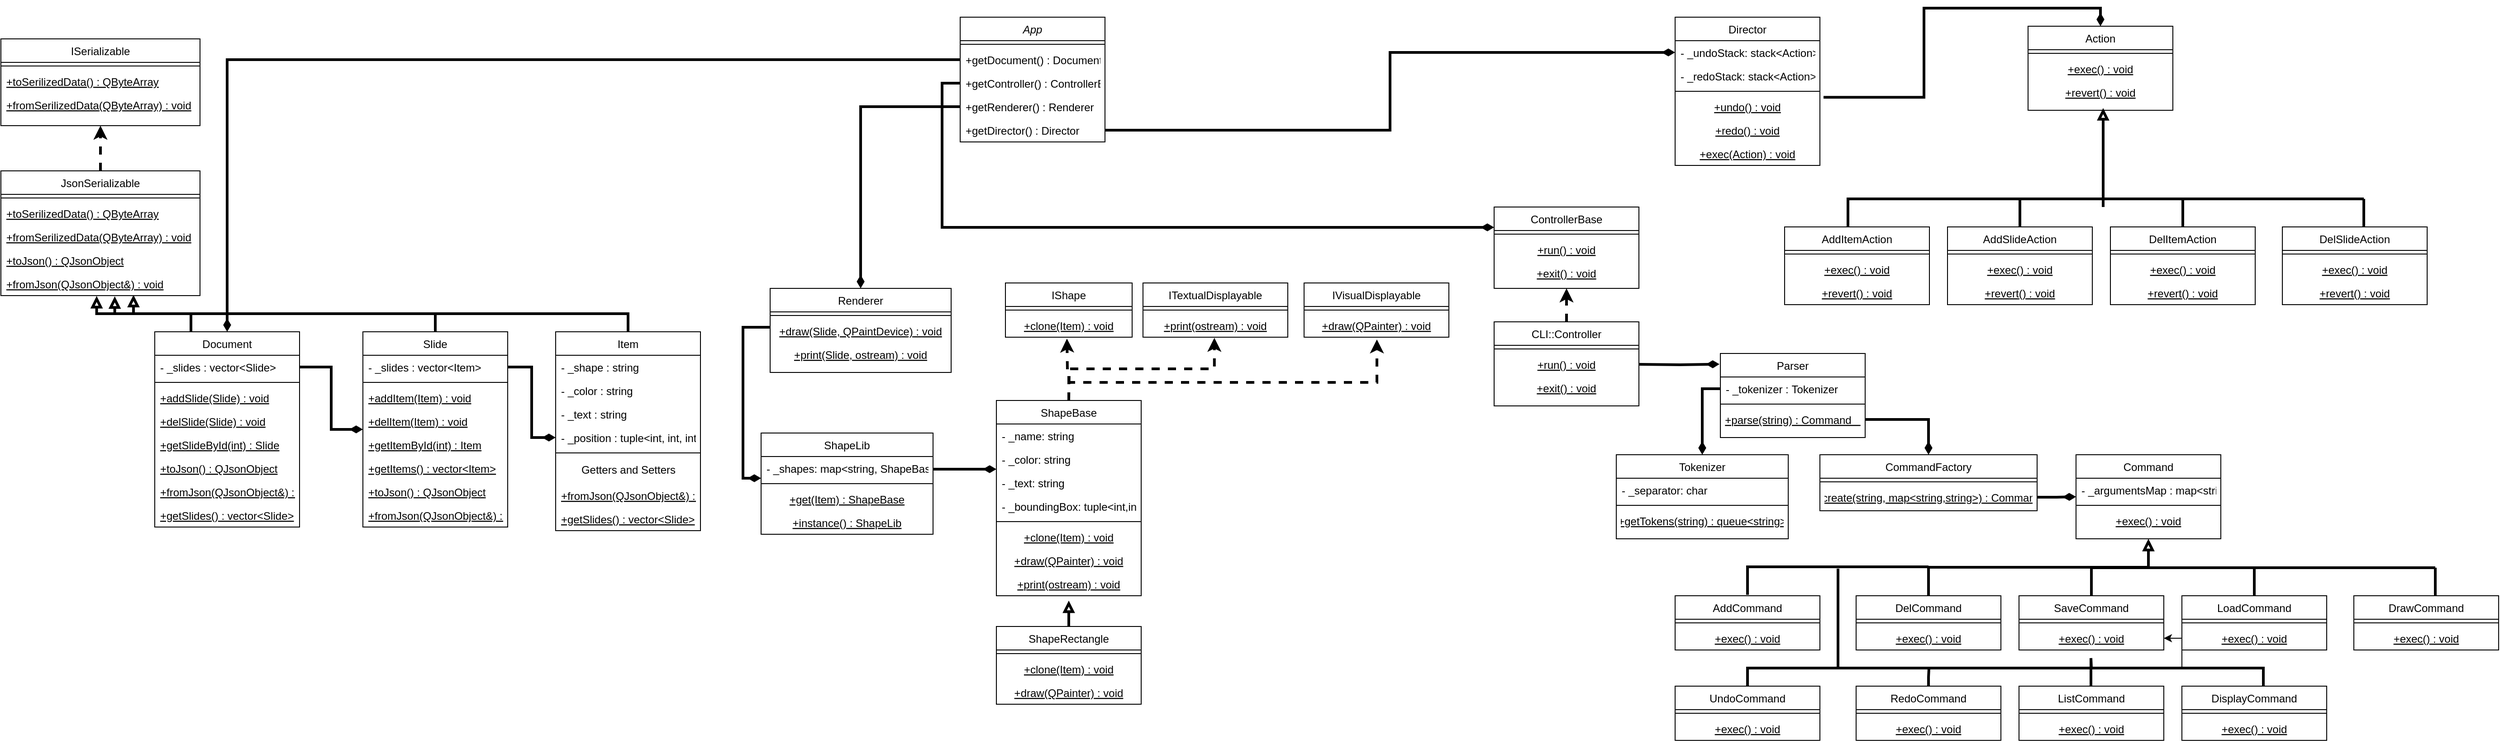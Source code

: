 <mxfile version="22.1.11" type="device">
  <diagram id="C5RBs43oDa-KdzZeNtuy" name="Page-1">
    <mxGraphModel dx="1667" dy="501" grid="1" gridSize="10" guides="1" tooltips="1" connect="1" arrows="1" fold="1" page="1" pageScale="1" pageWidth="827" pageHeight="1169" math="0" shadow="0">
      <root>
        <mxCell id="WIyWlLk6GJQsqaUBKTNV-0" />
        <mxCell id="WIyWlLk6GJQsqaUBKTNV-1" parent="WIyWlLk6GJQsqaUBKTNV-0" />
        <mxCell id="zkfFHV4jXpPFQw0GAbJ--0" value="App" style="swimlane;fontStyle=2;align=center;verticalAlign=top;childLayout=stackLayout;horizontal=1;startSize=26;horizontalStack=0;resizeParent=1;resizeLast=0;collapsible=1;marginBottom=0;rounded=0;shadow=0;strokeWidth=1;" parent="WIyWlLk6GJQsqaUBKTNV-1" vertex="1">
          <mxGeometry x="420" y="30" width="160" height="138" as="geometry">
            <mxRectangle x="230" y="140" width="160" height="26" as="alternateBounds" />
          </mxGeometry>
        </mxCell>
        <mxCell id="zkfFHV4jXpPFQw0GAbJ--4" value="" style="line;html=1;strokeWidth=1;align=left;verticalAlign=middle;spacingTop=-1;spacingLeft=3;spacingRight=3;rotatable=0;labelPosition=right;points=[];portConstraint=eastwest;" parent="zkfFHV4jXpPFQw0GAbJ--0" vertex="1">
          <mxGeometry y="26" width="160" height="8" as="geometry" />
        </mxCell>
        <mxCell id="zkfFHV4jXpPFQw0GAbJ--5" value="+getDocument() : Document&#xa;" style="text;align=left;verticalAlign=top;spacingLeft=4;spacingRight=4;overflow=hidden;rotatable=0;points=[[0,0.5],[1,0.5]];portConstraint=eastwest;" parent="zkfFHV4jXpPFQw0GAbJ--0" vertex="1">
          <mxGeometry y="34" width="160" height="26" as="geometry" />
        </mxCell>
        <mxCell id="_epbEQ3cclJ9QBmu_hSk-7" value="+getController() : ControllerBase&#xa;" style="text;align=left;verticalAlign=top;spacingLeft=4;spacingRight=4;overflow=hidden;rotatable=0;points=[[0,0.5],[1,0.5]];portConstraint=eastwest;" parent="zkfFHV4jXpPFQw0GAbJ--0" vertex="1">
          <mxGeometry y="60" width="160" height="26" as="geometry" />
        </mxCell>
        <mxCell id="_epbEQ3cclJ9QBmu_hSk-8" value="+getRenderer() : Renderer&#xa;" style="text;align=left;verticalAlign=top;spacingLeft=4;spacingRight=4;overflow=hidden;rotatable=0;points=[[0,0.5],[1,0.5]];portConstraint=eastwest;" parent="zkfFHV4jXpPFQw0GAbJ--0" vertex="1">
          <mxGeometry y="86" width="160" height="26" as="geometry" />
        </mxCell>
        <mxCell id="_epbEQ3cclJ9QBmu_hSk-9" value="+getDirector() : Director" style="text;align=left;verticalAlign=top;spacingLeft=4;spacingRight=4;overflow=hidden;rotatable=0;points=[[0,0.5],[1,0.5]];portConstraint=eastwest;" parent="zkfFHV4jXpPFQw0GAbJ--0" vertex="1">
          <mxGeometry y="112" width="160" height="26" as="geometry" />
        </mxCell>
        <mxCell id="zkfFHV4jXpPFQw0GAbJ--6" value="Document" style="swimlane;fontStyle=0;align=center;verticalAlign=top;childLayout=stackLayout;horizontal=1;startSize=26;horizontalStack=0;resizeParent=1;resizeLast=0;collapsible=1;marginBottom=0;rounded=0;shadow=0;strokeWidth=1;" parent="WIyWlLk6GJQsqaUBKTNV-1" vertex="1">
          <mxGeometry x="-470" y="378" width="160" height="216" as="geometry">
            <mxRectangle x="130" y="380" width="160" height="26" as="alternateBounds" />
          </mxGeometry>
        </mxCell>
        <mxCell id="zkfFHV4jXpPFQw0GAbJ--7" value="- _slides : vector&lt;Slide&gt;" style="text;align=left;verticalAlign=top;spacingLeft=4;spacingRight=4;overflow=hidden;rotatable=0;points=[[0,0.5],[1,0.5]];portConstraint=eastwest;" parent="zkfFHV4jXpPFQw0GAbJ--6" vertex="1">
          <mxGeometry y="26" width="160" height="26" as="geometry" />
        </mxCell>
        <mxCell id="zkfFHV4jXpPFQw0GAbJ--9" value="" style="line;html=1;strokeWidth=1;align=left;verticalAlign=middle;spacingTop=-1;spacingLeft=3;spacingRight=3;rotatable=0;labelPosition=right;points=[];portConstraint=eastwest;" parent="zkfFHV4jXpPFQw0GAbJ--6" vertex="1">
          <mxGeometry y="52" width="160" height="8" as="geometry" />
        </mxCell>
        <mxCell id="zkfFHV4jXpPFQw0GAbJ--10" value="+addSlide(Slide) : void&#xa;" style="text;align=left;verticalAlign=top;spacingLeft=4;spacingRight=4;overflow=hidden;rotatable=0;points=[[0,0.5],[1,0.5]];portConstraint=eastwest;fontStyle=4" parent="zkfFHV4jXpPFQw0GAbJ--6" vertex="1">
          <mxGeometry y="60" width="160" height="26" as="geometry" />
        </mxCell>
        <mxCell id="_epbEQ3cclJ9QBmu_hSk-10" value="+delSlide(Slide) : void&#xa;" style="text;align=left;verticalAlign=top;spacingLeft=4;spacingRight=4;overflow=hidden;rotatable=0;points=[[0,0.5],[1,0.5]];portConstraint=eastwest;fontStyle=4" parent="zkfFHV4jXpPFQw0GAbJ--6" vertex="1">
          <mxGeometry y="86" width="160" height="26" as="geometry" />
        </mxCell>
        <mxCell id="_epbEQ3cclJ9QBmu_hSk-11" value="+getSlideById(int) : Slide&#xa;" style="text;align=left;verticalAlign=top;spacingLeft=4;spacingRight=4;overflow=hidden;rotatable=0;points=[[0,0.5],[1,0.5]];portConstraint=eastwest;fontStyle=4" parent="zkfFHV4jXpPFQw0GAbJ--6" vertex="1">
          <mxGeometry y="112" width="160" height="26" as="geometry" />
        </mxCell>
        <mxCell id="_epbEQ3cclJ9QBmu_hSk-43" value="+toJson() : QJsonObject&#xa;" style="text;align=left;verticalAlign=top;spacingLeft=4;spacingRight=4;overflow=hidden;rotatable=0;points=[[0,0.5],[1,0.5]];portConstraint=eastwest;fontStyle=4" parent="zkfFHV4jXpPFQw0GAbJ--6" vertex="1">
          <mxGeometry y="138" width="160" height="26" as="geometry" />
        </mxCell>
        <mxCell id="_epbEQ3cclJ9QBmu_hSk-44" value="+fromJson(QJsonObject&amp;) : void&#xa;" style="text;align=left;verticalAlign=top;spacingLeft=4;spacingRight=4;overflow=hidden;rotatable=0;points=[[0,0.5],[1,0.5]];portConstraint=eastwest;fontStyle=4" parent="zkfFHV4jXpPFQw0GAbJ--6" vertex="1">
          <mxGeometry y="164" width="160" height="26" as="geometry" />
        </mxCell>
        <mxCell id="_epbEQ3cclJ9QBmu_hSk-12" value="+getSlides() : vector&lt;Slide&gt;&#xa;" style="text;align=left;verticalAlign=top;spacingLeft=4;spacingRight=4;overflow=hidden;rotatable=0;points=[[0,0.5],[1,0.5]];portConstraint=eastwest;fontStyle=4" parent="zkfFHV4jXpPFQw0GAbJ--6" vertex="1">
          <mxGeometry y="190" width="160" height="26" as="geometry" />
        </mxCell>
        <mxCell id="_epbEQ3cclJ9QBmu_hSk-0" style="edgeStyle=orthogonalEdgeStyle;rounded=0;orthogonalLoop=1;jettySize=auto;html=1;exitX=0;exitY=0.5;exitDx=0;exitDy=0;entryX=0.5;entryY=0;entryDx=0;entryDy=0;endArrow=diamondThin;endFill=1;strokeWidth=3;" parent="WIyWlLk6GJQsqaUBKTNV-1" source="zkfFHV4jXpPFQw0GAbJ--5" target="zkfFHV4jXpPFQw0GAbJ--6" edge="1">
          <mxGeometry relative="1" as="geometry">
            <mxPoint x="270" y="77" as="sourcePoint" />
          </mxGeometry>
        </mxCell>
        <mxCell id="_epbEQ3cclJ9QBmu_hSk-13" value="Slide" style="swimlane;fontStyle=0;align=center;verticalAlign=top;childLayout=stackLayout;horizontal=1;startSize=26;horizontalStack=0;resizeParent=1;resizeLast=0;collapsible=1;marginBottom=0;rounded=0;shadow=0;strokeWidth=1;" parent="WIyWlLk6GJQsqaUBKTNV-1" vertex="1">
          <mxGeometry x="-240" y="378" width="160" height="216" as="geometry">
            <mxRectangle x="130" y="380" width="160" height="26" as="alternateBounds" />
          </mxGeometry>
        </mxCell>
        <mxCell id="_epbEQ3cclJ9QBmu_hSk-14" value="- _slides : vector&lt;Item&gt;" style="text;align=left;verticalAlign=top;spacingLeft=4;spacingRight=4;overflow=hidden;rotatable=0;points=[[0,0.5],[1,0.5]];portConstraint=eastwest;" parent="_epbEQ3cclJ9QBmu_hSk-13" vertex="1">
          <mxGeometry y="26" width="160" height="26" as="geometry" />
        </mxCell>
        <mxCell id="_epbEQ3cclJ9QBmu_hSk-15" value="" style="line;html=1;strokeWidth=1;align=left;verticalAlign=middle;spacingTop=-1;spacingLeft=3;spacingRight=3;rotatable=0;labelPosition=right;points=[];portConstraint=eastwest;" parent="_epbEQ3cclJ9QBmu_hSk-13" vertex="1">
          <mxGeometry y="52" width="160" height="8" as="geometry" />
        </mxCell>
        <mxCell id="_epbEQ3cclJ9QBmu_hSk-16" value="+addItem(Item) : void&#xa;" style="text;align=left;verticalAlign=top;spacingLeft=4;spacingRight=4;overflow=hidden;rotatable=0;points=[[0,0.5],[1,0.5]];portConstraint=eastwest;fontStyle=4" parent="_epbEQ3cclJ9QBmu_hSk-13" vertex="1">
          <mxGeometry y="60" width="160" height="26" as="geometry" />
        </mxCell>
        <mxCell id="_epbEQ3cclJ9QBmu_hSk-17" value="+delItem(Item) : void&#xa;" style="text;align=left;verticalAlign=top;spacingLeft=4;spacingRight=4;overflow=hidden;rotatable=0;points=[[0,0.5],[1,0.5]];portConstraint=eastwest;fontStyle=4" parent="_epbEQ3cclJ9QBmu_hSk-13" vertex="1">
          <mxGeometry y="86" width="160" height="26" as="geometry" />
        </mxCell>
        <mxCell id="_epbEQ3cclJ9QBmu_hSk-18" value="+getItemById(int) : Item&#xa;" style="text;align=left;verticalAlign=top;spacingLeft=4;spacingRight=4;overflow=hidden;rotatable=0;points=[[0,0.5],[1,0.5]];portConstraint=eastwest;fontStyle=4" parent="_epbEQ3cclJ9QBmu_hSk-13" vertex="1">
          <mxGeometry y="112" width="160" height="26" as="geometry" />
        </mxCell>
        <mxCell id="_epbEQ3cclJ9QBmu_hSk-19" value="+getItems() : vector&lt;Item&gt;&#xa;" style="text;align=left;verticalAlign=top;spacingLeft=4;spacingRight=4;overflow=hidden;rotatable=0;points=[[0,0.5],[1,0.5]];portConstraint=eastwest;fontStyle=4" parent="_epbEQ3cclJ9QBmu_hSk-13" vertex="1">
          <mxGeometry y="138" width="160" height="26" as="geometry" />
        </mxCell>
        <mxCell id="_epbEQ3cclJ9QBmu_hSk-40" value="+toJson() : QJsonObject&#xa;" style="text;align=left;verticalAlign=top;spacingLeft=4;spacingRight=4;overflow=hidden;rotatable=0;points=[[0,0.5],[1,0.5]];portConstraint=eastwest;fontStyle=4" parent="_epbEQ3cclJ9QBmu_hSk-13" vertex="1">
          <mxGeometry y="164" width="160" height="26" as="geometry" />
        </mxCell>
        <mxCell id="_epbEQ3cclJ9QBmu_hSk-42" value="+fromJson(QJsonObject&amp;) : void&#xa;" style="text;align=left;verticalAlign=top;spacingLeft=4;spacingRight=4;overflow=hidden;rotatable=0;points=[[0,0.5],[1,0.5]];portConstraint=eastwest;fontStyle=4" parent="_epbEQ3cclJ9QBmu_hSk-13" vertex="1">
          <mxGeometry y="190" width="160" height="26" as="geometry" />
        </mxCell>
        <mxCell id="_epbEQ3cclJ9QBmu_hSk-21" style="edgeStyle=orthogonalEdgeStyle;rounded=0;orthogonalLoop=1;jettySize=auto;html=1;exitX=1;exitY=0.5;exitDx=0;exitDy=0;strokeWidth=3;endArrow=diamondThin;endFill=1;" parent="WIyWlLk6GJQsqaUBKTNV-1" source="zkfFHV4jXpPFQw0GAbJ--7" target="_epbEQ3cclJ9QBmu_hSk-13" edge="1">
          <mxGeometry relative="1" as="geometry" />
        </mxCell>
        <mxCell id="_epbEQ3cclJ9QBmu_hSk-22" value="Item" style="swimlane;fontStyle=0;align=center;verticalAlign=top;childLayout=stackLayout;horizontal=1;startSize=26;horizontalStack=0;resizeParent=1;resizeLast=0;collapsible=1;marginBottom=0;rounded=0;shadow=0;strokeWidth=1;" parent="WIyWlLk6GJQsqaUBKTNV-1" vertex="1">
          <mxGeometry x="-27" y="378" width="160" height="220" as="geometry">
            <mxRectangle x="130" y="380" width="160" height="26" as="alternateBounds" />
          </mxGeometry>
        </mxCell>
        <mxCell id="_epbEQ3cclJ9QBmu_hSk-23" value="- _shape : string&#xa;    " style="text;align=left;verticalAlign=top;spacingLeft=4;spacingRight=4;overflow=hidden;rotatable=0;points=[[0,0.5],[1,0.5]];portConstraint=eastwest;" parent="_epbEQ3cclJ9QBmu_hSk-22" vertex="1">
          <mxGeometry y="26" width="160" height="26" as="geometry" />
        </mxCell>
        <mxCell id="_epbEQ3cclJ9QBmu_hSk-30" value="- _color : string&#xa;    " style="text;align=left;verticalAlign=top;spacingLeft=4;spacingRight=4;overflow=hidden;rotatable=0;points=[[0,0.5],[1,0.5]];portConstraint=eastwest;" parent="_epbEQ3cclJ9QBmu_hSk-22" vertex="1">
          <mxGeometry y="52" width="160" height="26" as="geometry" />
        </mxCell>
        <mxCell id="3RIeuFjn6C0ipIALnr55-0" value="- _text : string&#xa;    " style="text;align=left;verticalAlign=top;spacingLeft=4;spacingRight=4;overflow=hidden;rotatable=0;points=[[0,0.5],[1,0.5]];portConstraint=eastwest;" vertex="1" parent="_epbEQ3cclJ9QBmu_hSk-22">
          <mxGeometry y="78" width="160" height="26" as="geometry" />
        </mxCell>
        <mxCell id="_epbEQ3cclJ9QBmu_hSk-31" value="- _position : tuple&lt;int, int, int, int&gt;;&#xa;    " style="text;align=left;verticalAlign=top;spacingLeft=4;spacingRight=4;overflow=hidden;rotatable=0;points=[[0,0.5],[1,0.5]];portConstraint=eastwest;" parent="_epbEQ3cclJ9QBmu_hSk-22" vertex="1">
          <mxGeometry y="104" width="160" height="26" as="geometry" />
        </mxCell>
        <mxCell id="_epbEQ3cclJ9QBmu_hSk-24" value="" style="line;html=1;strokeWidth=1;align=left;verticalAlign=middle;spacingTop=-1;spacingLeft=3;spacingRight=3;rotatable=0;labelPosition=right;points=[];portConstraint=eastwest;" parent="_epbEQ3cclJ9QBmu_hSk-22" vertex="1">
          <mxGeometry y="130" width="160" height="8" as="geometry" />
        </mxCell>
        <mxCell id="_epbEQ3cclJ9QBmu_hSk-38" value="Getters and Setters" style="text;html=1;align=center;verticalAlign=middle;resizable=0;points=[];autosize=1;strokeColor=none;fillColor=none;" parent="_epbEQ3cclJ9QBmu_hSk-22" vertex="1">
          <mxGeometry y="138" width="160" height="30" as="geometry" />
        </mxCell>
        <mxCell id="_epbEQ3cclJ9QBmu_hSk-45" value="+fromJson(QJsonObject&amp;) : void&#xa;" style="text;align=left;verticalAlign=top;spacingLeft=4;spacingRight=4;overflow=hidden;rotatable=0;points=[[0,0.5],[1,0.5]];portConstraint=eastwest;fontStyle=4" parent="_epbEQ3cclJ9QBmu_hSk-22" vertex="1">
          <mxGeometry y="168" width="160" height="26" as="geometry" />
        </mxCell>
        <mxCell id="_epbEQ3cclJ9QBmu_hSk-46" value="+getSlides() : vector&lt;Slide&gt;&#xa;" style="text;align=left;verticalAlign=top;spacingLeft=4;spacingRight=4;overflow=hidden;rotatable=0;points=[[0,0.5],[1,0.5]];portConstraint=eastwest;fontStyle=4" parent="_epbEQ3cclJ9QBmu_hSk-22" vertex="1">
          <mxGeometry y="194" width="160" height="26" as="geometry" />
        </mxCell>
        <mxCell id="_epbEQ3cclJ9QBmu_hSk-47" style="edgeStyle=orthogonalEdgeStyle;rounded=0;orthogonalLoop=1;jettySize=auto;html=1;exitX=1;exitY=0.5;exitDx=0;exitDy=0;strokeWidth=3;endArrow=diamondThin;endFill=1;entryX=0;entryY=0.5;entryDx=0;entryDy=0;" parent="WIyWlLk6GJQsqaUBKTNV-1" source="_epbEQ3cclJ9QBmu_hSk-14" target="_epbEQ3cclJ9QBmu_hSk-31" edge="1">
          <mxGeometry relative="1" as="geometry">
            <mxPoint x="53" y="392" as="targetPoint" />
          </mxGeometry>
        </mxCell>
        <mxCell id="_epbEQ3cclJ9QBmu_hSk-48" value="ISerializable" style="swimlane;fontStyle=0;align=center;verticalAlign=top;childLayout=stackLayout;horizontal=1;startSize=26;horizontalStack=0;resizeParent=1;resizeLast=0;collapsible=1;marginBottom=0;rounded=0;shadow=0;strokeWidth=1;" parent="WIyWlLk6GJQsqaUBKTNV-1" vertex="1">
          <mxGeometry x="-640" y="54" width="220" height="96" as="geometry">
            <mxRectangle x="130" y="380" width="160" height="26" as="alternateBounds" />
          </mxGeometry>
        </mxCell>
        <mxCell id="_epbEQ3cclJ9QBmu_hSk-50" value="" style="line;html=1;strokeWidth=1;align=left;verticalAlign=middle;spacingTop=-1;spacingLeft=3;spacingRight=3;rotatable=0;labelPosition=right;points=[];portConstraint=eastwest;" parent="_epbEQ3cclJ9QBmu_hSk-48" vertex="1">
          <mxGeometry y="26" width="220" height="8" as="geometry" />
        </mxCell>
        <mxCell id="_epbEQ3cclJ9QBmu_hSk-51" value="+toSerilizedData() : QByteArray&#xa;" style="text;align=left;verticalAlign=top;spacingLeft=4;spacingRight=4;overflow=hidden;rotatable=0;points=[[0,0.5],[1,0.5]];portConstraint=eastwest;fontStyle=4" parent="_epbEQ3cclJ9QBmu_hSk-48" vertex="1">
          <mxGeometry y="34" width="220" height="26" as="geometry" />
        </mxCell>
        <mxCell id="_epbEQ3cclJ9QBmu_hSk-52" value="+fromSerilizedData(QByteArray) : void&#xa;" style="text;align=left;verticalAlign=top;spacingLeft=4;spacingRight=4;overflow=hidden;rotatable=0;points=[[0,0.5],[1,0.5]];portConstraint=eastwest;fontStyle=4" parent="_epbEQ3cclJ9QBmu_hSk-48" vertex="1">
          <mxGeometry y="60" width="220" height="26" as="geometry" />
        </mxCell>
        <mxCell id="_epbEQ3cclJ9QBmu_hSk-61" style="edgeStyle=orthogonalEdgeStyle;rounded=0;orthogonalLoop=1;jettySize=auto;html=1;exitX=0.5;exitY=0;exitDx=0;exitDy=0;entryX=0.5;entryY=1;entryDx=0;entryDy=0;dashed=1;strokeWidth=3;" parent="WIyWlLk6GJQsqaUBKTNV-1" source="_epbEQ3cclJ9QBmu_hSk-57" target="_epbEQ3cclJ9QBmu_hSk-48" edge="1">
          <mxGeometry relative="1" as="geometry" />
        </mxCell>
        <mxCell id="_epbEQ3cclJ9QBmu_hSk-57" value="JsonSerializable" style="swimlane;fontStyle=0;align=center;verticalAlign=top;childLayout=stackLayout;horizontal=1;startSize=26;horizontalStack=0;resizeParent=1;resizeLast=0;collapsible=1;marginBottom=0;rounded=0;shadow=0;strokeWidth=1;" parent="WIyWlLk6GJQsqaUBKTNV-1" vertex="1">
          <mxGeometry x="-640" y="200" width="220" height="138" as="geometry">
            <mxRectangle x="130" y="380" width="160" height="26" as="alternateBounds" />
          </mxGeometry>
        </mxCell>
        <mxCell id="_epbEQ3cclJ9QBmu_hSk-58" value="" style="line;html=1;strokeWidth=1;align=left;verticalAlign=middle;spacingTop=-1;spacingLeft=3;spacingRight=3;rotatable=0;labelPosition=right;points=[];portConstraint=eastwest;" parent="_epbEQ3cclJ9QBmu_hSk-57" vertex="1">
          <mxGeometry y="26" width="220" height="8" as="geometry" />
        </mxCell>
        <mxCell id="_epbEQ3cclJ9QBmu_hSk-59" value="+toSerilizedData() : QByteArray&#xa;" style="text;align=left;verticalAlign=top;spacingLeft=4;spacingRight=4;overflow=hidden;rotatable=0;points=[[0,0.5],[1,0.5]];portConstraint=eastwest;fontStyle=4" parent="_epbEQ3cclJ9QBmu_hSk-57" vertex="1">
          <mxGeometry y="34" width="220" height="26" as="geometry" />
        </mxCell>
        <mxCell id="_epbEQ3cclJ9QBmu_hSk-60" value="+fromSerilizedData(QByteArray) : void&#xa;" style="text;align=left;verticalAlign=top;spacingLeft=4;spacingRight=4;overflow=hidden;rotatable=0;points=[[0,0.5],[1,0.5]];portConstraint=eastwest;fontStyle=4" parent="_epbEQ3cclJ9QBmu_hSk-57" vertex="1">
          <mxGeometry y="60" width="220" height="26" as="geometry" />
        </mxCell>
        <mxCell id="_epbEQ3cclJ9QBmu_hSk-62" value="+toJson() : QJsonObject&#xa;" style="text;align=left;verticalAlign=top;spacingLeft=4;spacingRight=4;overflow=hidden;rotatable=0;points=[[0,0.5],[1,0.5]];portConstraint=eastwest;fontStyle=4" parent="_epbEQ3cclJ9QBmu_hSk-57" vertex="1">
          <mxGeometry y="86" width="220" height="26" as="geometry" />
        </mxCell>
        <mxCell id="_epbEQ3cclJ9QBmu_hSk-63" value="+fromJson(QJsonObject&amp;) : void&#xa;" style="text;align=left;verticalAlign=top;spacingLeft=4;spacingRight=4;overflow=hidden;rotatable=0;points=[[0,0.5],[1,0.5]];portConstraint=eastwest;fontStyle=4" parent="_epbEQ3cclJ9QBmu_hSk-57" vertex="1">
          <mxGeometry y="112" width="220" height="26" as="geometry" />
        </mxCell>
        <mxCell id="_epbEQ3cclJ9QBmu_hSk-65" style="edgeStyle=orthogonalEdgeStyle;rounded=0;orthogonalLoop=1;jettySize=auto;html=1;exitX=0.25;exitY=0;exitDx=0;exitDy=0;entryX=0.481;entryY=1.015;entryDx=0;entryDy=0;entryPerimeter=0;endArrow=block;endFill=0;strokeWidth=3;" parent="WIyWlLk6GJQsqaUBKTNV-1" source="zkfFHV4jXpPFQw0GAbJ--6" target="_epbEQ3cclJ9QBmu_hSk-63" edge="1">
          <mxGeometry relative="1" as="geometry" />
        </mxCell>
        <mxCell id="_epbEQ3cclJ9QBmu_hSk-67" style="edgeStyle=orthogonalEdgeStyle;rounded=0;orthogonalLoop=1;jettySize=auto;html=1;exitX=0.5;exitY=0;exitDx=0;exitDy=0;entryX=0.572;entryY=1.031;entryDx=0;entryDy=0;entryPerimeter=0;endArrow=block;endFill=0;strokeWidth=3;" parent="WIyWlLk6GJQsqaUBKTNV-1" source="_epbEQ3cclJ9QBmu_hSk-13" target="_epbEQ3cclJ9QBmu_hSk-63" edge="1">
          <mxGeometry relative="1" as="geometry">
            <mxPoint x="-220" y="388" as="sourcePoint" />
            <mxPoint x="-604" y="348" as="targetPoint" />
          </mxGeometry>
        </mxCell>
        <mxCell id="_epbEQ3cclJ9QBmu_hSk-68" style="edgeStyle=orthogonalEdgeStyle;rounded=0;orthogonalLoop=1;jettySize=auto;html=1;exitX=0.5;exitY=0;exitDx=0;exitDy=0;entryX=0.666;entryY=0.969;entryDx=0;entryDy=0;entryPerimeter=0;endArrow=block;endFill=0;strokeWidth=3;" parent="WIyWlLk6GJQsqaUBKTNV-1" source="_epbEQ3cclJ9QBmu_hSk-22" target="_epbEQ3cclJ9QBmu_hSk-63" edge="1">
          <mxGeometry relative="1" as="geometry">
            <mxPoint x="150" y="279" as="sourcePoint" />
            <mxPoint x="-404" y="309" as="targetPoint" />
          </mxGeometry>
        </mxCell>
        <mxCell id="_epbEQ3cclJ9QBmu_hSk-69" value="ControllerBase" style="swimlane;fontStyle=0;align=center;verticalAlign=top;childLayout=stackLayout;horizontal=1;startSize=26;horizontalStack=0;resizeParent=1;resizeLast=0;collapsible=1;marginBottom=0;rounded=0;shadow=0;strokeWidth=1;" parent="WIyWlLk6GJQsqaUBKTNV-1" vertex="1">
          <mxGeometry x="1010" y="240" width="160" height="90" as="geometry">
            <mxRectangle x="130" y="380" width="160" height="26" as="alternateBounds" />
          </mxGeometry>
        </mxCell>
        <mxCell id="_epbEQ3cclJ9QBmu_hSk-73" value="" style="line;html=1;strokeWidth=1;align=left;verticalAlign=middle;spacingTop=-1;spacingLeft=3;spacingRight=3;rotatable=0;labelPosition=right;points=[];portConstraint=eastwest;" parent="_epbEQ3cclJ9QBmu_hSk-69" vertex="1">
          <mxGeometry y="26" width="160" height="8" as="geometry" />
        </mxCell>
        <mxCell id="_epbEQ3cclJ9QBmu_hSk-75" value="+run() : void&#xa;" style="text;align=center;verticalAlign=top;spacingLeft=4;spacingRight=4;overflow=hidden;rotatable=0;points=[[0,0.5],[1,0.5]];portConstraint=eastwest;fontStyle=4" parent="_epbEQ3cclJ9QBmu_hSk-69" vertex="1">
          <mxGeometry y="34" width="160" height="26" as="geometry" />
        </mxCell>
        <mxCell id="_epbEQ3cclJ9QBmu_hSk-76" value="+exit() : void&#xa;" style="text;align=center;verticalAlign=top;spacingLeft=4;spacingRight=4;overflow=hidden;rotatable=0;points=[[0,0.5],[1,0.5]];portConstraint=eastwest;fontStyle=4" parent="_epbEQ3cclJ9QBmu_hSk-69" vertex="1">
          <mxGeometry y="60" width="160" height="26" as="geometry" />
        </mxCell>
        <mxCell id="_epbEQ3cclJ9QBmu_hSk-77" value="CLI::Controller" style="swimlane;fontStyle=0;align=center;verticalAlign=top;childLayout=stackLayout;horizontal=1;startSize=26;horizontalStack=0;resizeParent=1;resizeLast=0;collapsible=1;marginBottom=0;rounded=0;shadow=0;strokeWidth=1;" parent="WIyWlLk6GJQsqaUBKTNV-1" vertex="1">
          <mxGeometry x="1010" y="367" width="160" height="93" as="geometry">
            <mxRectangle x="130" y="380" width="160" height="26" as="alternateBounds" />
          </mxGeometry>
        </mxCell>
        <mxCell id="_epbEQ3cclJ9QBmu_hSk-81" value="" style="line;html=1;strokeWidth=1;align=left;verticalAlign=middle;spacingTop=-1;spacingLeft=3;spacingRight=3;rotatable=0;labelPosition=right;points=[];portConstraint=eastwest;" parent="_epbEQ3cclJ9QBmu_hSk-77" vertex="1">
          <mxGeometry y="26" width="160" height="8" as="geometry" />
        </mxCell>
        <mxCell id="3RIeuFjn6C0ipIALnr55-2" value="+run() : void&#xa;" style="text;align=center;verticalAlign=top;spacingLeft=4;spacingRight=4;overflow=hidden;rotatable=0;points=[[0,0.5],[1,0.5]];portConstraint=eastwest;fontStyle=4" vertex="1" parent="_epbEQ3cclJ9QBmu_hSk-77">
          <mxGeometry y="34" width="160" height="26" as="geometry" />
        </mxCell>
        <mxCell id="3RIeuFjn6C0ipIALnr55-3" value="+exit() : void&#xa;" style="text;align=center;verticalAlign=top;spacingLeft=4;spacingRight=4;overflow=hidden;rotatable=0;points=[[0,0.5],[1,0.5]];portConstraint=eastwest;fontStyle=4" vertex="1" parent="_epbEQ3cclJ9QBmu_hSk-77">
          <mxGeometry y="60" width="160" height="26" as="geometry" />
        </mxCell>
        <mxCell id="3RIeuFjn6C0ipIALnr55-1" style="edgeStyle=orthogonalEdgeStyle;rounded=0;orthogonalLoop=1;jettySize=auto;html=1;exitX=0.5;exitY=0;exitDx=0;exitDy=0;dashed=1;strokeWidth=3;entryX=0.5;entryY=1;entryDx=0;entryDy=0;" edge="1" parent="WIyWlLk6GJQsqaUBKTNV-1" source="_epbEQ3cclJ9QBmu_hSk-77" target="_epbEQ3cclJ9QBmu_hSk-69">
          <mxGeometry relative="1" as="geometry">
            <mxPoint x="1089.5" y="380" as="sourcePoint" />
            <mxPoint x="1090" y="360" as="targetPoint" />
          </mxGeometry>
        </mxCell>
        <mxCell id="3RIeuFjn6C0ipIALnr55-4" value="Parser" style="swimlane;fontStyle=0;align=center;verticalAlign=top;childLayout=stackLayout;horizontal=1;startSize=26;horizontalStack=0;resizeParent=1;resizeLast=0;collapsible=1;marginBottom=0;rounded=0;shadow=0;strokeWidth=1;" vertex="1" parent="WIyWlLk6GJQsqaUBKTNV-1">
          <mxGeometry x="1260" y="402" width="160" height="93" as="geometry">
            <mxRectangle x="130" y="380" width="160" height="26" as="alternateBounds" />
          </mxGeometry>
        </mxCell>
        <mxCell id="3RIeuFjn6C0ipIALnr55-13" value="- _tokenizer : Tokenizer&#xa;    " style="text;align=left;verticalAlign=top;spacingLeft=4;spacingRight=4;overflow=hidden;rotatable=0;points=[[0,0.5],[1,0.5]];portConstraint=eastwest;" vertex="1" parent="3RIeuFjn6C0ipIALnr55-4">
          <mxGeometry y="26" width="160" height="26" as="geometry" />
        </mxCell>
        <mxCell id="3RIeuFjn6C0ipIALnr55-5" value="" style="line;html=1;strokeWidth=1;align=left;verticalAlign=middle;spacingTop=-1;spacingLeft=3;spacingRight=3;rotatable=0;labelPosition=right;points=[];portConstraint=eastwest;" vertex="1" parent="3RIeuFjn6C0ipIALnr55-4">
          <mxGeometry y="52" width="160" height="8" as="geometry" />
        </mxCell>
        <mxCell id="3RIeuFjn6C0ipIALnr55-6" value="+parse(string) : Command    &#xa;" style="text;align=center;verticalAlign=top;spacingLeft=4;spacingRight=4;overflow=hidden;rotatable=0;points=[[0,0.5],[1,0.5]];portConstraint=eastwest;fontStyle=4" vertex="1" parent="3RIeuFjn6C0ipIALnr55-4">
          <mxGeometry y="60" width="160" height="26" as="geometry" />
        </mxCell>
        <mxCell id="3RIeuFjn6C0ipIALnr55-8" style="edgeStyle=orthogonalEdgeStyle;rounded=0;orthogonalLoop=1;jettySize=auto;html=1;strokeWidth=3;endArrow=diamondThin;endFill=1;entryX=-0.006;entryY=0.127;entryDx=0;entryDy=0;entryPerimeter=0;" edge="1" parent="WIyWlLk6GJQsqaUBKTNV-1" target="3RIeuFjn6C0ipIALnr55-4">
          <mxGeometry relative="1" as="geometry">
            <mxPoint x="1170" y="414" as="sourcePoint" />
            <mxPoint x="1200" y="539" as="targetPoint" />
          </mxGeometry>
        </mxCell>
        <mxCell id="3RIeuFjn6C0ipIALnr55-14" value="Tokenizer" style="swimlane;fontStyle=0;align=center;verticalAlign=top;childLayout=stackLayout;horizontal=1;startSize=26;horizontalStack=0;resizeParent=1;resizeLast=0;collapsible=1;marginBottom=0;rounded=0;shadow=0;strokeWidth=1;" vertex="1" parent="WIyWlLk6GJQsqaUBKTNV-1">
          <mxGeometry x="1145" y="514" width="190" height="93" as="geometry">
            <mxRectangle x="130" y="380" width="160" height="26" as="alternateBounds" />
          </mxGeometry>
        </mxCell>
        <mxCell id="3RIeuFjn6C0ipIALnr55-15" value="- _separator: char&#xa;    " style="text;align=left;verticalAlign=top;spacingLeft=4;spacingRight=4;overflow=hidden;rotatable=0;points=[[0,0.5],[1,0.5]];portConstraint=eastwest;" vertex="1" parent="3RIeuFjn6C0ipIALnr55-14">
          <mxGeometry y="26" width="190" height="26" as="geometry" />
        </mxCell>
        <mxCell id="3RIeuFjn6C0ipIALnr55-16" value="" style="line;html=1;strokeWidth=1;align=left;verticalAlign=middle;spacingTop=-1;spacingLeft=3;spacingRight=3;rotatable=0;labelPosition=right;points=[];portConstraint=eastwest;" vertex="1" parent="3RIeuFjn6C0ipIALnr55-14">
          <mxGeometry y="52" width="190" height="8" as="geometry" />
        </mxCell>
        <mxCell id="3RIeuFjn6C0ipIALnr55-17" value="+getTokens(string) : queue&lt;string&gt;" style="text;align=center;verticalAlign=top;spacingLeft=4;spacingRight=4;overflow=hidden;rotatable=0;points=[[0,0.5],[1,0.5]];portConstraint=eastwest;fontStyle=4" vertex="1" parent="3RIeuFjn6C0ipIALnr55-14">
          <mxGeometry y="60" width="190" height="26" as="geometry" />
        </mxCell>
        <mxCell id="3RIeuFjn6C0ipIALnr55-18" style="edgeStyle=orthogonalEdgeStyle;rounded=0;orthogonalLoop=1;jettySize=auto;html=1;strokeWidth=3;endArrow=diamondThin;endFill=1;entryX=0.5;entryY=0;entryDx=0;entryDy=0;exitX=0;exitY=0.5;exitDx=0;exitDy=0;" edge="1" parent="WIyWlLk6GJQsqaUBKTNV-1" source="3RIeuFjn6C0ipIALnr55-13" target="3RIeuFjn6C0ipIALnr55-14">
          <mxGeometry relative="1" as="geometry">
            <mxPoint x="1180" y="510" as="sourcePoint" />
            <mxPoint x="1269" y="424" as="targetPoint" />
          </mxGeometry>
        </mxCell>
        <mxCell id="3RIeuFjn6C0ipIALnr55-19" value="Command" style="swimlane;fontStyle=0;align=center;verticalAlign=top;childLayout=stackLayout;horizontal=1;startSize=26;horizontalStack=0;resizeParent=1;resizeLast=0;collapsible=1;marginBottom=0;rounded=0;shadow=0;strokeWidth=1;" vertex="1" parent="WIyWlLk6GJQsqaUBKTNV-1">
          <mxGeometry x="1653" y="514" width="160" height="93" as="geometry">
            <mxRectangle x="130" y="380" width="160" height="26" as="alternateBounds" />
          </mxGeometry>
        </mxCell>
        <mxCell id="3RIeuFjn6C0ipIALnr55-20" value="- _argumentsMap : map&lt;string,string&gt;" style="text;align=left;verticalAlign=top;spacingLeft=4;spacingRight=4;overflow=hidden;rotatable=0;points=[[0,0.5],[1,0.5]];portConstraint=eastwest;" vertex="1" parent="3RIeuFjn6C0ipIALnr55-19">
          <mxGeometry y="26" width="160" height="26" as="geometry" />
        </mxCell>
        <mxCell id="3RIeuFjn6C0ipIALnr55-21" value="" style="line;html=1;strokeWidth=1;align=left;verticalAlign=middle;spacingTop=-1;spacingLeft=3;spacingRight=3;rotatable=0;labelPosition=right;points=[];portConstraint=eastwest;" vertex="1" parent="3RIeuFjn6C0ipIALnr55-19">
          <mxGeometry y="52" width="160" height="8" as="geometry" />
        </mxCell>
        <mxCell id="3RIeuFjn6C0ipIALnr55-22" value="+exec() : void&#xa;" style="text;align=center;verticalAlign=top;spacingLeft=4;spacingRight=4;overflow=hidden;rotatable=0;points=[[0,0.5],[1,0.5]];portConstraint=eastwest;fontStyle=4" vertex="1" parent="3RIeuFjn6C0ipIALnr55-19">
          <mxGeometry y="60" width="160" height="26" as="geometry" />
        </mxCell>
        <mxCell id="3RIeuFjn6C0ipIALnr55-25" style="edgeStyle=orthogonalEdgeStyle;rounded=0;orthogonalLoop=1;jettySize=auto;html=1;strokeWidth=3;endArrow=diamondThin;endFill=1;entryX=0.5;entryY=0;entryDx=0;entryDy=0;exitX=1;exitY=0.5;exitDx=0;exitDy=0;" edge="1" parent="WIyWlLk6GJQsqaUBKTNV-1" source="3RIeuFjn6C0ipIALnr55-6" target="3RIeuFjn6C0ipIALnr55-31">
          <mxGeometry relative="1" as="geometry">
            <mxPoint x="1500" y="480" as="sourcePoint" />
            <mxPoint x="1480" y="553" as="targetPoint" />
          </mxGeometry>
        </mxCell>
        <mxCell id="3RIeuFjn6C0ipIALnr55-31" value="CommandFactory" style="swimlane;fontStyle=0;align=center;verticalAlign=top;childLayout=stackLayout;horizontal=1;startSize=26;horizontalStack=0;resizeParent=1;resizeLast=0;collapsible=1;marginBottom=0;rounded=0;shadow=0;strokeWidth=1;" vertex="1" parent="WIyWlLk6GJQsqaUBKTNV-1">
          <mxGeometry x="1370" y="514" width="240" height="62" as="geometry">
            <mxRectangle x="130" y="380" width="160" height="26" as="alternateBounds" />
          </mxGeometry>
        </mxCell>
        <mxCell id="3RIeuFjn6C0ipIALnr55-33" value="" style="line;html=1;strokeWidth=1;align=left;verticalAlign=middle;spacingTop=-1;spacingLeft=3;spacingRight=3;rotatable=0;labelPosition=right;points=[];portConstraint=eastwest;" vertex="1" parent="3RIeuFjn6C0ipIALnr55-31">
          <mxGeometry y="26" width="240" height="8" as="geometry" />
        </mxCell>
        <mxCell id="3RIeuFjn6C0ipIALnr55-34" value="+create(string, map&lt;string,string&gt;) : Command&#xa;" style="text;align=center;verticalAlign=top;spacingLeft=4;spacingRight=4;overflow=hidden;rotatable=0;points=[[0,0.5],[1,0.5]];portConstraint=eastwest;fontStyle=4" vertex="1" parent="3RIeuFjn6C0ipIALnr55-31">
          <mxGeometry y="34" width="240" height="26" as="geometry" />
        </mxCell>
        <mxCell id="3RIeuFjn6C0ipIALnr55-35" style="edgeStyle=orthogonalEdgeStyle;rounded=0;orthogonalLoop=1;jettySize=auto;html=1;strokeWidth=3;endArrow=diamondThin;endFill=1;" edge="1" parent="WIyWlLk6GJQsqaUBKTNV-1" source="3RIeuFjn6C0ipIALnr55-34" target="3RIeuFjn6C0ipIALnr55-19">
          <mxGeometry relative="1" as="geometry">
            <mxPoint x="1539.5" y="670" as="sourcePoint" />
            <mxPoint x="1609.5" y="709" as="targetPoint" />
          </mxGeometry>
        </mxCell>
        <mxCell id="3RIeuFjn6C0ipIALnr55-40" style="edgeStyle=orthogonalEdgeStyle;rounded=0;orthogonalLoop=1;jettySize=auto;html=1;exitX=0.5;exitY=0;exitDx=0;exitDy=0;entryX=0.5;entryY=1;entryDx=0;entryDy=0;strokeWidth=3;endArrow=block;endFill=0;" edge="1" parent="WIyWlLk6GJQsqaUBKTNV-1" source="3RIeuFjn6C0ipIALnr55-36" target="3RIeuFjn6C0ipIALnr55-19">
          <mxGeometry relative="1" as="geometry" />
        </mxCell>
        <mxCell id="3RIeuFjn6C0ipIALnr55-36" value="DelCommand" style="swimlane;fontStyle=0;align=center;verticalAlign=top;childLayout=stackLayout;horizontal=1;startSize=26;horizontalStack=0;resizeParent=1;resizeLast=0;collapsible=1;marginBottom=0;rounded=0;shadow=0;strokeWidth=1;" vertex="1" parent="WIyWlLk6GJQsqaUBKTNV-1">
          <mxGeometry x="1410" y="670" width="160" height="60" as="geometry">
            <mxRectangle x="130" y="380" width="160" height="26" as="alternateBounds" />
          </mxGeometry>
        </mxCell>
        <mxCell id="3RIeuFjn6C0ipIALnr55-38" value="" style="line;html=1;strokeWidth=1;align=left;verticalAlign=middle;spacingTop=-1;spacingLeft=3;spacingRight=3;rotatable=0;labelPosition=right;points=[];portConstraint=eastwest;" vertex="1" parent="3RIeuFjn6C0ipIALnr55-36">
          <mxGeometry y="26" width="160" height="8" as="geometry" />
        </mxCell>
        <mxCell id="3RIeuFjn6C0ipIALnr55-39" value="+exec() : void&#xa;" style="text;align=center;verticalAlign=top;spacingLeft=4;spacingRight=4;overflow=hidden;rotatable=0;points=[[0,0.5],[1,0.5]];portConstraint=eastwest;fontStyle=4" vertex="1" parent="3RIeuFjn6C0ipIALnr55-36">
          <mxGeometry y="34" width="160" height="26" as="geometry" />
        </mxCell>
        <mxCell id="3RIeuFjn6C0ipIALnr55-41" value="SaveCommand" style="swimlane;fontStyle=0;align=center;verticalAlign=top;childLayout=stackLayout;horizontal=1;startSize=26;horizontalStack=0;resizeParent=1;resizeLast=0;collapsible=1;marginBottom=0;rounded=0;shadow=0;strokeWidth=1;" vertex="1" parent="WIyWlLk6GJQsqaUBKTNV-1">
          <mxGeometry x="1590" y="670" width="160" height="60" as="geometry">
            <mxRectangle x="130" y="380" width="160" height="26" as="alternateBounds" />
          </mxGeometry>
        </mxCell>
        <mxCell id="3RIeuFjn6C0ipIALnr55-42" value="" style="line;html=1;strokeWidth=1;align=left;verticalAlign=middle;spacingTop=-1;spacingLeft=3;spacingRight=3;rotatable=0;labelPosition=right;points=[];portConstraint=eastwest;" vertex="1" parent="3RIeuFjn6C0ipIALnr55-41">
          <mxGeometry y="26" width="160" height="8" as="geometry" />
        </mxCell>
        <mxCell id="3RIeuFjn6C0ipIALnr55-43" value="+exec() : void&#xa;" style="text;align=center;verticalAlign=top;spacingLeft=4;spacingRight=4;overflow=hidden;rotatable=0;points=[[0,0.5],[1,0.5]];portConstraint=eastwest;fontStyle=4" vertex="1" parent="3RIeuFjn6C0ipIALnr55-41">
          <mxGeometry y="34" width="160" height="26" as="geometry" />
        </mxCell>
        <mxCell id="3RIeuFjn6C0ipIALnr55-44" value="LoadCommand" style="swimlane;fontStyle=0;align=center;verticalAlign=top;childLayout=stackLayout;horizontal=1;startSize=26;horizontalStack=0;resizeParent=1;resizeLast=0;collapsible=1;marginBottom=0;rounded=0;shadow=0;strokeWidth=1;" vertex="1" parent="WIyWlLk6GJQsqaUBKTNV-1">
          <mxGeometry x="1770" y="670" width="160" height="60" as="geometry">
            <mxRectangle x="130" y="380" width="160" height="26" as="alternateBounds" />
          </mxGeometry>
        </mxCell>
        <mxCell id="3RIeuFjn6C0ipIALnr55-45" value="" style="line;html=1;strokeWidth=1;align=left;verticalAlign=middle;spacingTop=-1;spacingLeft=3;spacingRight=3;rotatable=0;labelPosition=right;points=[];portConstraint=eastwest;" vertex="1" parent="3RIeuFjn6C0ipIALnr55-44">
          <mxGeometry y="26" width="160" height="8" as="geometry" />
        </mxCell>
        <mxCell id="3RIeuFjn6C0ipIALnr55-46" value="+exec() : void&#xa;" style="text;align=center;verticalAlign=top;spacingLeft=4;spacingRight=4;overflow=hidden;rotatable=0;points=[[0,0.5],[1,0.5]];portConstraint=eastwest;fontStyle=4" vertex="1" parent="3RIeuFjn6C0ipIALnr55-44">
          <mxGeometry y="34" width="160" height="26" as="geometry" />
        </mxCell>
        <mxCell id="3RIeuFjn6C0ipIALnr55-47" value="DrawCommand" style="swimlane;fontStyle=0;align=center;verticalAlign=top;childLayout=stackLayout;horizontal=1;startSize=26;horizontalStack=0;resizeParent=1;resizeLast=0;collapsible=1;marginBottom=0;rounded=0;shadow=0;strokeWidth=1;" vertex="1" parent="WIyWlLk6GJQsqaUBKTNV-1">
          <mxGeometry x="1960" y="670" width="160" height="60" as="geometry">
            <mxRectangle x="130" y="380" width="160" height="26" as="alternateBounds" />
          </mxGeometry>
        </mxCell>
        <mxCell id="3RIeuFjn6C0ipIALnr55-48" value="" style="line;html=1;strokeWidth=1;align=left;verticalAlign=middle;spacingTop=-1;spacingLeft=3;spacingRight=3;rotatable=0;labelPosition=right;points=[];portConstraint=eastwest;" vertex="1" parent="3RIeuFjn6C0ipIALnr55-47">
          <mxGeometry y="26" width="160" height="8" as="geometry" />
        </mxCell>
        <mxCell id="3RIeuFjn6C0ipIALnr55-49" value="+exec() : void&#xa;" style="text;align=center;verticalAlign=top;spacingLeft=4;spacingRight=4;overflow=hidden;rotatable=0;points=[[0,0.5],[1,0.5]];portConstraint=eastwest;fontStyle=4" vertex="1" parent="3RIeuFjn6C0ipIALnr55-47">
          <mxGeometry y="34" width="160" height="26" as="geometry" />
        </mxCell>
        <mxCell id="3RIeuFjn6C0ipIALnr55-56" style="edgeStyle=orthogonalEdgeStyle;rounded=0;orthogonalLoop=1;jettySize=auto;html=1;exitX=0.5;exitY=0;exitDx=0;exitDy=0;startArrow=none;startFill=0;strokeWidth=3;endArrow=none;endFill=0;" edge="1" parent="WIyWlLk6GJQsqaUBKTNV-1">
          <mxGeometry relative="1" as="geometry">
            <mxPoint x="1490" y="638" as="targetPoint" />
            <mxPoint x="1290" y="669" as="sourcePoint" />
            <Array as="points">
              <mxPoint x="1290" y="638" />
            </Array>
          </mxGeometry>
        </mxCell>
        <mxCell id="3RIeuFjn6C0ipIALnr55-50" value="AddCommand" style="swimlane;fontStyle=0;align=center;verticalAlign=top;childLayout=stackLayout;horizontal=1;startSize=26;horizontalStack=0;resizeParent=1;resizeLast=0;collapsible=1;marginBottom=0;rounded=0;shadow=0;strokeWidth=1;" vertex="1" parent="WIyWlLk6GJQsqaUBKTNV-1">
          <mxGeometry x="1210" y="670" width="160" height="60" as="geometry">
            <mxRectangle x="130" y="380" width="160" height="26" as="alternateBounds" />
          </mxGeometry>
        </mxCell>
        <mxCell id="3RIeuFjn6C0ipIALnr55-51" value="" style="line;html=1;strokeWidth=1;align=left;verticalAlign=middle;spacingTop=-1;spacingLeft=3;spacingRight=3;rotatable=0;labelPosition=right;points=[];portConstraint=eastwest;" vertex="1" parent="3RIeuFjn6C0ipIALnr55-50">
          <mxGeometry y="26" width="160" height="8" as="geometry" />
        </mxCell>
        <mxCell id="3RIeuFjn6C0ipIALnr55-52" value="+exec() : void&#xa;" style="text;align=center;verticalAlign=top;spacingLeft=4;spacingRight=4;overflow=hidden;rotatable=0;points=[[0,0.5],[1,0.5]];portConstraint=eastwest;fontStyle=4" vertex="1" parent="3RIeuFjn6C0ipIALnr55-50">
          <mxGeometry y="34" width="160" height="26" as="geometry" />
        </mxCell>
        <mxCell id="3RIeuFjn6C0ipIALnr55-58" style="edgeStyle=orthogonalEdgeStyle;rounded=0;orthogonalLoop=1;jettySize=auto;html=1;exitX=0.5;exitY=0;exitDx=0;exitDy=0;startArrow=none;startFill=0;strokeWidth=3;endArrow=none;endFill=0;" edge="1" parent="WIyWlLk6GJQsqaUBKTNV-1">
          <mxGeometry relative="1" as="geometry">
            <mxPoint x="2050" y="639" as="targetPoint" />
            <mxPoint x="1670" y="670" as="sourcePoint" />
            <Array as="points">
              <mxPoint x="1670" y="639" />
            </Array>
          </mxGeometry>
        </mxCell>
        <mxCell id="3RIeuFjn6C0ipIALnr55-59" style="edgeStyle=orthogonalEdgeStyle;rounded=0;orthogonalLoop=1;jettySize=auto;html=1;exitX=0.5;exitY=0;exitDx=0;exitDy=0;startArrow=none;startFill=0;strokeWidth=3;endArrow=none;endFill=0;" edge="1" parent="WIyWlLk6GJQsqaUBKTNV-1">
          <mxGeometry relative="1" as="geometry">
            <mxPoint x="2050" y="639" as="targetPoint" />
            <mxPoint x="2050" y="670" as="sourcePoint" />
            <Array as="points">
              <mxPoint x="2050" y="639" />
            </Array>
          </mxGeometry>
        </mxCell>
        <mxCell id="3RIeuFjn6C0ipIALnr55-60" style="edgeStyle=orthogonalEdgeStyle;rounded=0;orthogonalLoop=1;jettySize=auto;html=1;exitX=0.5;exitY=0;exitDx=0;exitDy=0;startArrow=none;startFill=0;strokeWidth=3;endArrow=none;endFill=0;" edge="1" parent="WIyWlLk6GJQsqaUBKTNV-1">
          <mxGeometry relative="1" as="geometry">
            <mxPoint x="1850" y="639" as="targetPoint" />
            <mxPoint x="1850" y="670" as="sourcePoint" />
            <Array as="points">
              <mxPoint x="1850" y="639" />
            </Array>
          </mxGeometry>
        </mxCell>
        <mxCell id="3RIeuFjn6C0ipIALnr55-77" value="" style="edgeStyle=orthogonalEdgeStyle;rounded=0;orthogonalLoop=1;jettySize=auto;html=1;" edge="1" parent="WIyWlLk6GJQsqaUBKTNV-1" source="3RIeuFjn6C0ipIALnr55-61" target="3RIeuFjn6C0ipIALnr55-43">
          <mxGeometry relative="1" as="geometry" />
        </mxCell>
        <mxCell id="3RIeuFjn6C0ipIALnr55-61" value="ListCommand" style="swimlane;fontStyle=0;align=center;verticalAlign=top;childLayout=stackLayout;horizontal=1;startSize=26;horizontalStack=0;resizeParent=1;resizeLast=0;collapsible=1;marginBottom=0;rounded=0;shadow=0;strokeWidth=1;" vertex="1" parent="WIyWlLk6GJQsqaUBKTNV-1">
          <mxGeometry x="1590" y="770" width="160" height="60" as="geometry">
            <mxRectangle x="130" y="380" width="160" height="26" as="alternateBounds" />
          </mxGeometry>
        </mxCell>
        <mxCell id="3RIeuFjn6C0ipIALnr55-62" value="" style="line;html=1;strokeWidth=1;align=left;verticalAlign=middle;spacingTop=-1;spacingLeft=3;spacingRight=3;rotatable=0;labelPosition=right;points=[];portConstraint=eastwest;" vertex="1" parent="3RIeuFjn6C0ipIALnr55-61">
          <mxGeometry y="26" width="160" height="8" as="geometry" />
        </mxCell>
        <mxCell id="3RIeuFjn6C0ipIALnr55-63" value="+exec() : void&#xa;" style="text;align=center;verticalAlign=top;spacingLeft=4;spacingRight=4;overflow=hidden;rotatable=0;points=[[0,0.5],[1,0.5]];portConstraint=eastwest;fontStyle=4" vertex="1" parent="3RIeuFjn6C0ipIALnr55-61">
          <mxGeometry y="34" width="160" height="26" as="geometry" />
        </mxCell>
        <mxCell id="3RIeuFjn6C0ipIALnr55-64" value="UndoCommand" style="swimlane;fontStyle=0;align=center;verticalAlign=top;childLayout=stackLayout;horizontal=1;startSize=26;horizontalStack=0;resizeParent=1;resizeLast=0;collapsible=1;marginBottom=0;rounded=0;shadow=0;strokeWidth=1;" vertex="1" parent="WIyWlLk6GJQsqaUBKTNV-1">
          <mxGeometry x="1210" y="770" width="160" height="60" as="geometry">
            <mxRectangle x="130" y="380" width="160" height="26" as="alternateBounds" />
          </mxGeometry>
        </mxCell>
        <mxCell id="3RIeuFjn6C0ipIALnr55-65" value="" style="line;html=1;strokeWidth=1;align=left;verticalAlign=middle;spacingTop=-1;spacingLeft=3;spacingRight=3;rotatable=0;labelPosition=right;points=[];portConstraint=eastwest;" vertex="1" parent="3RIeuFjn6C0ipIALnr55-64">
          <mxGeometry y="26" width="160" height="8" as="geometry" />
        </mxCell>
        <mxCell id="3RIeuFjn6C0ipIALnr55-66" value="+exec() : void&#xa;" style="text;align=center;verticalAlign=top;spacingLeft=4;spacingRight=4;overflow=hidden;rotatable=0;points=[[0,0.5],[1,0.5]];portConstraint=eastwest;fontStyle=4" vertex="1" parent="3RIeuFjn6C0ipIALnr55-64">
          <mxGeometry y="34" width="160" height="26" as="geometry" />
        </mxCell>
        <mxCell id="3RIeuFjn6C0ipIALnr55-67" value="RedoCommand" style="swimlane;fontStyle=0;align=center;verticalAlign=top;childLayout=stackLayout;horizontal=1;startSize=26;horizontalStack=0;resizeParent=1;resizeLast=0;collapsible=1;marginBottom=0;rounded=0;shadow=0;strokeWidth=1;" vertex="1" parent="WIyWlLk6GJQsqaUBKTNV-1">
          <mxGeometry x="1410" y="770" width="160" height="60" as="geometry">
            <mxRectangle x="130" y="380" width="160" height="26" as="alternateBounds" />
          </mxGeometry>
        </mxCell>
        <mxCell id="3RIeuFjn6C0ipIALnr55-68" value="" style="line;html=1;strokeWidth=1;align=left;verticalAlign=middle;spacingTop=-1;spacingLeft=3;spacingRight=3;rotatable=0;labelPosition=right;points=[];portConstraint=eastwest;" vertex="1" parent="3RIeuFjn6C0ipIALnr55-67">
          <mxGeometry y="26" width="160" height="8" as="geometry" />
        </mxCell>
        <mxCell id="3RIeuFjn6C0ipIALnr55-69" value="+exec() : void&#xa;" style="text;align=center;verticalAlign=top;spacingLeft=4;spacingRight=4;overflow=hidden;rotatable=0;points=[[0,0.5],[1,0.5]];portConstraint=eastwest;fontStyle=4" vertex="1" parent="3RIeuFjn6C0ipIALnr55-67">
          <mxGeometry y="34" width="160" height="26" as="geometry" />
        </mxCell>
        <mxCell id="3RIeuFjn6C0ipIALnr55-70" value="DisplayCommand" style="swimlane;fontStyle=0;align=center;verticalAlign=top;childLayout=stackLayout;horizontal=1;startSize=26;horizontalStack=0;resizeParent=1;resizeLast=0;collapsible=1;marginBottom=0;rounded=0;shadow=0;strokeWidth=1;" vertex="1" parent="WIyWlLk6GJQsqaUBKTNV-1">
          <mxGeometry x="1770" y="770" width="160" height="60" as="geometry">
            <mxRectangle x="130" y="380" width="160" height="26" as="alternateBounds" />
          </mxGeometry>
        </mxCell>
        <mxCell id="3RIeuFjn6C0ipIALnr55-71" value="" style="line;html=1;strokeWidth=1;align=left;verticalAlign=middle;spacingTop=-1;spacingLeft=3;spacingRight=3;rotatable=0;labelPosition=right;points=[];portConstraint=eastwest;" vertex="1" parent="3RIeuFjn6C0ipIALnr55-70">
          <mxGeometry y="26" width="160" height="8" as="geometry" />
        </mxCell>
        <mxCell id="3RIeuFjn6C0ipIALnr55-72" value="+exec() : void&#xa;" style="text;align=center;verticalAlign=top;spacingLeft=4;spacingRight=4;overflow=hidden;rotatable=0;points=[[0,0.5],[1,0.5]];portConstraint=eastwest;fontStyle=4" vertex="1" parent="3RIeuFjn6C0ipIALnr55-70">
          <mxGeometry y="34" width="160" height="26" as="geometry" />
        </mxCell>
        <mxCell id="3RIeuFjn6C0ipIALnr55-73" style="edgeStyle=orthogonalEdgeStyle;rounded=0;orthogonalLoop=1;jettySize=auto;html=1;exitX=0.5;exitY=0;exitDx=0;exitDy=0;startArrow=none;startFill=0;strokeWidth=3;endArrow=none;endFill=0;" edge="1" parent="WIyWlLk6GJQsqaUBKTNV-1">
          <mxGeometry relative="1" as="geometry">
            <mxPoint x="1390" y="640" as="targetPoint" />
            <mxPoint x="1290" y="770" as="sourcePoint" />
            <Array as="points">
              <mxPoint x="1290" y="750" />
              <mxPoint x="1390" y="750" />
            </Array>
          </mxGeometry>
        </mxCell>
        <mxCell id="3RIeuFjn6C0ipIALnr55-74" style="edgeStyle=orthogonalEdgeStyle;rounded=0;orthogonalLoop=1;jettySize=auto;html=1;exitX=0.5;exitY=0;exitDx=0;exitDy=0;startArrow=none;startFill=0;strokeWidth=3;endArrow=none;endFill=0;" edge="1" parent="WIyWlLk6GJQsqaUBKTNV-1">
          <mxGeometry relative="1" as="geometry">
            <mxPoint x="1390" y="750" as="targetPoint" />
            <mxPoint x="1860" y="770" as="sourcePoint" />
            <Array as="points">
              <mxPoint x="1860" y="750" />
              <mxPoint x="1630" y="750" />
            </Array>
          </mxGeometry>
        </mxCell>
        <mxCell id="3RIeuFjn6C0ipIALnr55-75" style="edgeStyle=orthogonalEdgeStyle;rounded=0;orthogonalLoop=1;jettySize=auto;html=1;exitX=0.5;exitY=0;exitDx=0;exitDy=0;startArrow=none;startFill=0;strokeWidth=3;endArrow=none;endFill=0;" edge="1" parent="WIyWlLk6GJQsqaUBKTNV-1">
          <mxGeometry relative="1" as="geometry">
            <mxPoint x="1670" y="750" as="targetPoint" />
            <mxPoint x="1669.5" y="770" as="sourcePoint" />
            <Array as="points">
              <mxPoint x="1669.5" y="739" />
            </Array>
          </mxGeometry>
        </mxCell>
        <mxCell id="3RIeuFjn6C0ipIALnr55-76" style="edgeStyle=orthogonalEdgeStyle;rounded=0;orthogonalLoop=1;jettySize=auto;html=1;exitX=0.5;exitY=0;exitDx=0;exitDy=0;startArrow=none;startFill=0;strokeWidth=3;endArrow=none;endFill=0;" edge="1" parent="WIyWlLk6GJQsqaUBKTNV-1">
          <mxGeometry relative="1" as="geometry">
            <mxPoint x="1490.5" y="750" as="targetPoint" />
            <mxPoint x="1490" y="770" as="sourcePoint" />
            <Array as="points">
              <mxPoint x="1490" y="760" />
              <mxPoint x="1490" y="760" />
            </Array>
          </mxGeometry>
        </mxCell>
        <mxCell id="3RIeuFjn6C0ipIALnr55-78" style="edgeStyle=orthogonalEdgeStyle;rounded=0;orthogonalLoop=1;jettySize=auto;html=1;exitX=0;exitY=0.5;exitDx=0;exitDy=0;strokeWidth=3;endArrow=diamondThin;endFill=1;entryX=0;entryY=0.25;entryDx=0;entryDy=0;" edge="1" parent="WIyWlLk6GJQsqaUBKTNV-1" source="_epbEQ3cclJ9QBmu_hSk-7" target="_epbEQ3cclJ9QBmu_hSk-69">
          <mxGeometry relative="1" as="geometry">
            <mxPoint x="430" y="230" as="sourcePoint" />
            <mxPoint x="500" y="299" as="targetPoint" />
          </mxGeometry>
        </mxCell>
        <mxCell id="3RIeuFjn6C0ipIALnr55-80" value="Director" style="swimlane;fontStyle=0;align=center;verticalAlign=top;childLayout=stackLayout;horizontal=1;startSize=26;horizontalStack=0;resizeParent=1;resizeLast=0;collapsible=1;marginBottom=0;rounded=0;shadow=0;strokeWidth=1;" vertex="1" parent="WIyWlLk6GJQsqaUBKTNV-1">
          <mxGeometry x="1210" y="30" width="160" height="164" as="geometry">
            <mxRectangle x="130" y="380" width="160" height="26" as="alternateBounds" />
          </mxGeometry>
        </mxCell>
        <mxCell id="3RIeuFjn6C0ipIALnr55-84" value="- _undoStack: stack&lt;Action&gt;&#xa;    " style="text;align=left;verticalAlign=top;spacingLeft=4;spacingRight=4;overflow=hidden;rotatable=0;points=[[0,0.5],[1,0.5]];portConstraint=eastwest;" vertex="1" parent="3RIeuFjn6C0ipIALnr55-80">
          <mxGeometry y="26" width="160" height="26" as="geometry" />
        </mxCell>
        <mxCell id="3RIeuFjn6C0ipIALnr55-85" value="- _redoStack: stack&lt;Action&gt;&#xa;    " style="text;align=left;verticalAlign=top;spacingLeft=4;spacingRight=4;overflow=hidden;rotatable=0;points=[[0,0.5],[1,0.5]];portConstraint=eastwest;" vertex="1" parent="3RIeuFjn6C0ipIALnr55-80">
          <mxGeometry y="52" width="160" height="26" as="geometry" />
        </mxCell>
        <mxCell id="3RIeuFjn6C0ipIALnr55-81" value="" style="line;html=1;strokeWidth=1;align=left;verticalAlign=middle;spacingTop=-1;spacingLeft=3;spacingRight=3;rotatable=0;labelPosition=right;points=[];portConstraint=eastwest;" vertex="1" parent="3RIeuFjn6C0ipIALnr55-80">
          <mxGeometry y="78" width="160" height="8" as="geometry" />
        </mxCell>
        <mxCell id="3RIeuFjn6C0ipIALnr55-82" value="+undo() : void&#xa;" style="text;align=center;verticalAlign=top;spacingLeft=4;spacingRight=4;overflow=hidden;rotatable=0;points=[[0,0.5],[1,0.5]];portConstraint=eastwest;fontStyle=4" vertex="1" parent="3RIeuFjn6C0ipIALnr55-80">
          <mxGeometry y="86" width="160" height="26" as="geometry" />
        </mxCell>
        <mxCell id="3RIeuFjn6C0ipIALnr55-83" value="+redo() : void&#xa;" style="text;align=center;verticalAlign=top;spacingLeft=4;spacingRight=4;overflow=hidden;rotatable=0;points=[[0,0.5],[1,0.5]];portConstraint=eastwest;fontStyle=4" vertex="1" parent="3RIeuFjn6C0ipIALnr55-80">
          <mxGeometry y="112" width="160" height="26" as="geometry" />
        </mxCell>
        <mxCell id="3RIeuFjn6C0ipIALnr55-86" value="+exec(Action) : void&#xa;" style="text;align=center;verticalAlign=top;spacingLeft=4;spacingRight=4;overflow=hidden;rotatable=0;points=[[0,0.5],[1,0.5]];portConstraint=eastwest;fontStyle=4" vertex="1" parent="3RIeuFjn6C0ipIALnr55-80">
          <mxGeometry y="138" width="160" height="26" as="geometry" />
        </mxCell>
        <mxCell id="3RIeuFjn6C0ipIALnr55-87" value="Action" style="swimlane;fontStyle=0;align=center;verticalAlign=top;childLayout=stackLayout;horizontal=1;startSize=26;horizontalStack=0;resizeParent=1;resizeLast=0;collapsible=1;marginBottom=0;rounded=0;shadow=0;strokeWidth=1;" vertex="1" parent="WIyWlLk6GJQsqaUBKTNV-1">
          <mxGeometry x="1600" y="40" width="160" height="93" as="geometry">
            <mxRectangle x="130" y="380" width="160" height="26" as="alternateBounds" />
          </mxGeometry>
        </mxCell>
        <mxCell id="3RIeuFjn6C0ipIALnr55-88" value="" style="line;html=1;strokeWidth=1;align=left;verticalAlign=middle;spacingTop=-1;spacingLeft=3;spacingRight=3;rotatable=0;labelPosition=right;points=[];portConstraint=eastwest;" vertex="1" parent="3RIeuFjn6C0ipIALnr55-87">
          <mxGeometry y="26" width="160" height="8" as="geometry" />
        </mxCell>
        <mxCell id="3RIeuFjn6C0ipIALnr55-89" value="+exec() : void&#xa;" style="text;align=center;verticalAlign=top;spacingLeft=4;spacingRight=4;overflow=hidden;rotatable=0;points=[[0,0.5],[1,0.5]];portConstraint=eastwest;fontStyle=4" vertex="1" parent="3RIeuFjn6C0ipIALnr55-87">
          <mxGeometry y="34" width="160" height="26" as="geometry" />
        </mxCell>
        <mxCell id="3RIeuFjn6C0ipIALnr55-90" value="+revert() : void&#xa;" style="text;align=center;verticalAlign=top;spacingLeft=4;spacingRight=4;overflow=hidden;rotatable=0;points=[[0,0.5],[1,0.5]];portConstraint=eastwest;fontStyle=4" vertex="1" parent="3RIeuFjn6C0ipIALnr55-87">
          <mxGeometry y="60" width="160" height="26" as="geometry" />
        </mxCell>
        <mxCell id="3RIeuFjn6C0ipIALnr55-91" style="edgeStyle=orthogonalEdgeStyle;rounded=0;orthogonalLoop=1;jettySize=auto;html=1;strokeWidth=3;endArrow=diamondThin;endFill=1;entryX=0.5;entryY=0;entryDx=0;entryDy=0;exitX=1.025;exitY=0.1;exitDx=0;exitDy=0;exitPerimeter=0;" edge="1" parent="WIyWlLk6GJQsqaUBKTNV-1" source="3RIeuFjn6C0ipIALnr55-82" target="3RIeuFjn6C0ipIALnr55-87">
          <mxGeometry relative="1" as="geometry">
            <mxPoint x="1390" y="120" as="sourcePoint" />
            <mxPoint x="1569.53" y="280" as="targetPoint" />
          </mxGeometry>
        </mxCell>
        <mxCell id="3RIeuFjn6C0ipIALnr55-92" value="AddItemAction" style="swimlane;fontStyle=0;align=center;verticalAlign=top;childLayout=stackLayout;horizontal=1;startSize=26;horizontalStack=0;resizeParent=1;resizeLast=0;collapsible=1;marginBottom=0;rounded=0;shadow=0;strokeWidth=1;" vertex="1" parent="WIyWlLk6GJQsqaUBKTNV-1">
          <mxGeometry x="1331" y="262" width="160" height="86" as="geometry">
            <mxRectangle x="130" y="380" width="160" height="26" as="alternateBounds" />
          </mxGeometry>
        </mxCell>
        <mxCell id="3RIeuFjn6C0ipIALnr55-93" value="" style="line;html=1;strokeWidth=1;align=left;verticalAlign=middle;spacingTop=-1;spacingLeft=3;spacingRight=3;rotatable=0;labelPosition=right;points=[];portConstraint=eastwest;" vertex="1" parent="3RIeuFjn6C0ipIALnr55-92">
          <mxGeometry y="26" width="160" height="8" as="geometry" />
        </mxCell>
        <mxCell id="3RIeuFjn6C0ipIALnr55-94" value="+exec() : void&#xa;" style="text;align=center;verticalAlign=top;spacingLeft=4;spacingRight=4;overflow=hidden;rotatable=0;points=[[0,0.5],[1,0.5]];portConstraint=eastwest;fontStyle=4" vertex="1" parent="3RIeuFjn6C0ipIALnr55-92">
          <mxGeometry y="34" width="160" height="26" as="geometry" />
        </mxCell>
        <mxCell id="3RIeuFjn6C0ipIALnr55-114" value="+revert() : void&#xa;" style="text;align=center;verticalAlign=top;spacingLeft=4;spacingRight=4;overflow=hidden;rotatable=0;points=[[0,0.5],[1,0.5]];portConstraint=eastwest;fontStyle=4" vertex="1" parent="3RIeuFjn6C0ipIALnr55-92">
          <mxGeometry y="60" width="160" height="26" as="geometry" />
        </mxCell>
        <mxCell id="3RIeuFjn6C0ipIALnr55-95" value="AddSlideAction" style="swimlane;fontStyle=0;align=center;verticalAlign=top;childLayout=stackLayout;horizontal=1;startSize=26;horizontalStack=0;resizeParent=1;resizeLast=0;collapsible=1;marginBottom=0;rounded=0;shadow=0;strokeWidth=1;" vertex="1" parent="WIyWlLk6GJQsqaUBKTNV-1">
          <mxGeometry x="1511" y="262" width="160" height="86" as="geometry">
            <mxRectangle x="130" y="380" width="160" height="26" as="alternateBounds" />
          </mxGeometry>
        </mxCell>
        <mxCell id="3RIeuFjn6C0ipIALnr55-96" value="" style="line;html=1;strokeWidth=1;align=left;verticalAlign=middle;spacingTop=-1;spacingLeft=3;spacingRight=3;rotatable=0;labelPosition=right;points=[];portConstraint=eastwest;" vertex="1" parent="3RIeuFjn6C0ipIALnr55-95">
          <mxGeometry y="26" width="160" height="8" as="geometry" />
        </mxCell>
        <mxCell id="3RIeuFjn6C0ipIALnr55-97" value="+exec() : void&#xa;" style="text;align=center;verticalAlign=top;spacingLeft=4;spacingRight=4;overflow=hidden;rotatable=0;points=[[0,0.5],[1,0.5]];portConstraint=eastwest;fontStyle=4" vertex="1" parent="3RIeuFjn6C0ipIALnr55-95">
          <mxGeometry y="34" width="160" height="26" as="geometry" />
        </mxCell>
        <mxCell id="3RIeuFjn6C0ipIALnr55-115" value="+revert() : void&#xa;" style="text;align=center;verticalAlign=top;spacingLeft=4;spacingRight=4;overflow=hidden;rotatable=0;points=[[0,0.5],[1,0.5]];portConstraint=eastwest;fontStyle=4" vertex="1" parent="3RIeuFjn6C0ipIALnr55-95">
          <mxGeometry y="60" width="160" height="26" as="geometry" />
        </mxCell>
        <mxCell id="3RIeuFjn6C0ipIALnr55-98" value="DelItemAction" style="swimlane;fontStyle=0;align=center;verticalAlign=top;childLayout=stackLayout;horizontal=1;startSize=26;horizontalStack=0;resizeParent=1;resizeLast=0;collapsible=1;marginBottom=0;rounded=0;shadow=0;strokeWidth=1;" vertex="1" parent="WIyWlLk6GJQsqaUBKTNV-1">
          <mxGeometry x="1691" y="262" width="160" height="86" as="geometry">
            <mxRectangle x="130" y="380" width="160" height="26" as="alternateBounds" />
          </mxGeometry>
        </mxCell>
        <mxCell id="3RIeuFjn6C0ipIALnr55-99" value="" style="line;html=1;strokeWidth=1;align=left;verticalAlign=middle;spacingTop=-1;spacingLeft=3;spacingRight=3;rotatable=0;labelPosition=right;points=[];portConstraint=eastwest;" vertex="1" parent="3RIeuFjn6C0ipIALnr55-98">
          <mxGeometry y="26" width="160" height="8" as="geometry" />
        </mxCell>
        <mxCell id="3RIeuFjn6C0ipIALnr55-100" value="+exec() : void&#xa;" style="text;align=center;verticalAlign=top;spacingLeft=4;spacingRight=4;overflow=hidden;rotatable=0;points=[[0,0.5],[1,0.5]];portConstraint=eastwest;fontStyle=4" vertex="1" parent="3RIeuFjn6C0ipIALnr55-98">
          <mxGeometry y="34" width="160" height="26" as="geometry" />
        </mxCell>
        <mxCell id="3RIeuFjn6C0ipIALnr55-116" value="+revert() : void&#xa;" style="text;align=center;verticalAlign=top;spacingLeft=4;spacingRight=4;overflow=hidden;rotatable=0;points=[[0,0.5],[1,0.5]];portConstraint=eastwest;fontStyle=4" vertex="1" parent="3RIeuFjn6C0ipIALnr55-98">
          <mxGeometry y="60" width="160" height="26" as="geometry" />
        </mxCell>
        <mxCell id="3RIeuFjn6C0ipIALnr55-101" value="DelSlideAction" style="swimlane;fontStyle=0;align=center;verticalAlign=top;childLayout=stackLayout;horizontal=1;startSize=26;horizontalStack=0;resizeParent=1;resizeLast=0;collapsible=1;marginBottom=0;rounded=0;shadow=0;strokeWidth=1;" vertex="1" parent="WIyWlLk6GJQsqaUBKTNV-1">
          <mxGeometry x="1881" y="262" width="160" height="86" as="geometry">
            <mxRectangle x="130" y="380" width="160" height="26" as="alternateBounds" />
          </mxGeometry>
        </mxCell>
        <mxCell id="3RIeuFjn6C0ipIALnr55-102" value="" style="line;html=1;strokeWidth=1;align=left;verticalAlign=middle;spacingTop=-1;spacingLeft=3;spacingRight=3;rotatable=0;labelPosition=right;points=[];portConstraint=eastwest;" vertex="1" parent="3RIeuFjn6C0ipIALnr55-101">
          <mxGeometry y="26" width="160" height="8" as="geometry" />
        </mxCell>
        <mxCell id="3RIeuFjn6C0ipIALnr55-103" value="+exec() : void&#xa;" style="text;align=center;verticalAlign=top;spacingLeft=4;spacingRight=4;overflow=hidden;rotatable=0;points=[[0,0.5],[1,0.5]];portConstraint=eastwest;fontStyle=4" vertex="1" parent="3RIeuFjn6C0ipIALnr55-101">
          <mxGeometry y="34" width="160" height="26" as="geometry" />
        </mxCell>
        <mxCell id="3RIeuFjn6C0ipIALnr55-117" value="+revert() : void&#xa;" style="text;align=center;verticalAlign=top;spacingLeft=4;spacingRight=4;overflow=hidden;rotatable=0;points=[[0,0.5],[1,0.5]];portConstraint=eastwest;fontStyle=4" vertex="1" parent="3RIeuFjn6C0ipIALnr55-101">
          <mxGeometry y="60" width="160" height="26" as="geometry" />
        </mxCell>
        <mxCell id="3RIeuFjn6C0ipIALnr55-104" style="edgeStyle=orthogonalEdgeStyle;rounded=0;orthogonalLoop=1;jettySize=auto;html=1;exitX=0.5;exitY=0;exitDx=0;exitDy=0;startArrow=none;startFill=0;strokeWidth=3;endArrow=none;endFill=0;" edge="1" parent="WIyWlLk6GJQsqaUBKTNV-1">
          <mxGeometry relative="1" as="geometry">
            <mxPoint x="1601" y="231" as="targetPoint" />
            <mxPoint x="1401" y="262" as="sourcePoint" />
            <Array as="points">
              <mxPoint x="1401" y="231" />
            </Array>
          </mxGeometry>
        </mxCell>
        <mxCell id="3RIeuFjn6C0ipIALnr55-108" style="edgeStyle=orthogonalEdgeStyle;rounded=0;orthogonalLoop=1;jettySize=auto;html=1;exitX=0.5;exitY=0;exitDx=0;exitDy=0;startArrow=none;startFill=0;strokeWidth=3;endArrow=none;endFill=0;" edge="1" parent="WIyWlLk6GJQsqaUBKTNV-1">
          <mxGeometry relative="1" as="geometry">
            <mxPoint x="1971" y="231" as="targetPoint" />
            <mxPoint x="1591" y="262" as="sourcePoint" />
            <Array as="points">
              <mxPoint x="1591" y="231" />
            </Array>
          </mxGeometry>
        </mxCell>
        <mxCell id="3RIeuFjn6C0ipIALnr55-109" style="edgeStyle=orthogonalEdgeStyle;rounded=0;orthogonalLoop=1;jettySize=auto;html=1;exitX=0.5;exitY=0;exitDx=0;exitDy=0;startArrow=none;startFill=0;strokeWidth=3;endArrow=none;endFill=0;" edge="1" parent="WIyWlLk6GJQsqaUBKTNV-1">
          <mxGeometry relative="1" as="geometry">
            <mxPoint x="1971" y="231" as="targetPoint" />
            <mxPoint x="1971" y="262" as="sourcePoint" />
            <Array as="points">
              <mxPoint x="1971" y="231" />
            </Array>
          </mxGeometry>
        </mxCell>
        <mxCell id="3RIeuFjn6C0ipIALnr55-110" style="edgeStyle=orthogonalEdgeStyle;rounded=0;orthogonalLoop=1;jettySize=auto;html=1;exitX=0.5;exitY=0;exitDx=0;exitDy=0;startArrow=none;startFill=0;strokeWidth=3;endArrow=none;endFill=0;" edge="1" parent="WIyWlLk6GJQsqaUBKTNV-1">
          <mxGeometry relative="1" as="geometry">
            <mxPoint x="1771" y="231" as="targetPoint" />
            <mxPoint x="1771" y="262" as="sourcePoint" />
            <Array as="points">
              <mxPoint x="1771" y="231" />
            </Array>
          </mxGeometry>
        </mxCell>
        <mxCell id="3RIeuFjn6C0ipIALnr55-111" style="edgeStyle=orthogonalEdgeStyle;rounded=0;orthogonalLoop=1;jettySize=auto;html=1;entryX=0.5;entryY=1;entryDx=0;entryDy=0;strokeWidth=3;endArrow=block;endFill=0;" edge="1" parent="WIyWlLk6GJQsqaUBKTNV-1">
          <mxGeometry relative="1" as="geometry">
            <mxPoint x="1683" y="240" as="sourcePoint" />
            <mxPoint x="1683" y="130.53" as="targetPoint" />
          </mxGeometry>
        </mxCell>
        <mxCell id="3RIeuFjn6C0ipIALnr55-118" style="edgeStyle=orthogonalEdgeStyle;rounded=0;orthogonalLoop=1;jettySize=auto;html=1;exitX=1;exitY=0.5;exitDx=0;exitDy=0;strokeWidth=3;endArrow=diamondThin;endFill=1;entryX=0;entryY=0.5;entryDx=0;entryDy=0;" edge="1" parent="WIyWlLk6GJQsqaUBKTNV-1" source="_epbEQ3cclJ9QBmu_hSk-9" target="3RIeuFjn6C0ipIALnr55-84">
          <mxGeometry relative="1" as="geometry">
            <mxPoint x="500" y="40" as="sourcePoint" />
            <mxPoint x="710" y="200" as="targetPoint" />
          </mxGeometry>
        </mxCell>
        <mxCell id="3RIeuFjn6C0ipIALnr55-119" value="Renderer" style="swimlane;fontStyle=0;align=center;verticalAlign=top;childLayout=stackLayout;horizontal=1;startSize=26;horizontalStack=0;resizeParent=1;resizeLast=0;collapsible=1;marginBottom=0;rounded=0;shadow=0;strokeWidth=1;" vertex="1" parent="WIyWlLk6GJQsqaUBKTNV-1">
          <mxGeometry x="210" y="330" width="200" height="93" as="geometry">
            <mxRectangle x="130" y="380" width="160" height="26" as="alternateBounds" />
          </mxGeometry>
        </mxCell>
        <mxCell id="3RIeuFjn6C0ipIALnr55-121" value="" style="line;html=1;strokeWidth=1;align=left;verticalAlign=middle;spacingTop=-1;spacingLeft=3;spacingRight=3;rotatable=0;labelPosition=right;points=[];portConstraint=eastwest;" vertex="1" parent="3RIeuFjn6C0ipIALnr55-119">
          <mxGeometry y="26" width="200" height="8" as="geometry" />
        </mxCell>
        <mxCell id="3RIeuFjn6C0ipIALnr55-122" value="+draw(Slide, QPaintDevice) : void&#xa;" style="text;align=center;verticalAlign=top;spacingLeft=4;spacingRight=4;overflow=hidden;rotatable=0;points=[[0,0.5],[1,0.5]];portConstraint=eastwest;fontStyle=4" vertex="1" parent="3RIeuFjn6C0ipIALnr55-119">
          <mxGeometry y="34" width="200" height="26" as="geometry" />
        </mxCell>
        <mxCell id="3RIeuFjn6C0ipIALnr55-127" value="+print(Slide, ostream) : void&#xa;" style="text;align=center;verticalAlign=top;spacingLeft=4;spacingRight=4;overflow=hidden;rotatable=0;points=[[0,0.5],[1,0.5]];portConstraint=eastwest;fontStyle=4" vertex="1" parent="3RIeuFjn6C0ipIALnr55-119">
          <mxGeometry y="60" width="200" height="26" as="geometry" />
        </mxCell>
        <mxCell id="3RIeuFjn6C0ipIALnr55-128" style="edgeStyle=orthogonalEdgeStyle;rounded=0;orthogonalLoop=1;jettySize=auto;html=1;strokeWidth=3;endArrow=diamondThin;endFill=1;" edge="1" parent="WIyWlLk6GJQsqaUBKTNV-1" source="_epbEQ3cclJ9QBmu_hSk-8" target="3RIeuFjn6C0ipIALnr55-119">
          <mxGeometry relative="1" as="geometry">
            <mxPoint x="130" y="150" as="sourcePoint" />
            <mxPoint x="340" y="310" as="targetPoint" />
          </mxGeometry>
        </mxCell>
        <mxCell id="3RIeuFjn6C0ipIALnr55-130" value="IShape" style="swimlane;fontStyle=0;align=center;verticalAlign=top;childLayout=stackLayout;horizontal=1;startSize=26;horizontalStack=0;resizeParent=1;resizeLast=0;collapsible=1;marginBottom=0;rounded=0;shadow=0;strokeWidth=1;" vertex="1" parent="WIyWlLk6GJQsqaUBKTNV-1">
          <mxGeometry x="470" y="324" width="140" height="60" as="geometry">
            <mxRectangle x="130" y="380" width="160" height="26" as="alternateBounds" />
          </mxGeometry>
        </mxCell>
        <mxCell id="3RIeuFjn6C0ipIALnr55-131" value="" style="line;html=1;strokeWidth=1;align=left;verticalAlign=middle;spacingTop=-1;spacingLeft=3;spacingRight=3;rotatable=0;labelPosition=right;points=[];portConstraint=eastwest;" vertex="1" parent="3RIeuFjn6C0ipIALnr55-130">
          <mxGeometry y="26" width="140" height="8" as="geometry" />
        </mxCell>
        <mxCell id="3RIeuFjn6C0ipIALnr55-132" value="+clone(Item) : void&#xa;" style="text;align=center;verticalAlign=top;spacingLeft=4;spacingRight=4;overflow=hidden;rotatable=0;points=[[0,0.5],[1,0.5]];portConstraint=eastwest;fontStyle=4" vertex="1" parent="3RIeuFjn6C0ipIALnr55-130">
          <mxGeometry y="34" width="140" height="26" as="geometry" />
        </mxCell>
        <mxCell id="3RIeuFjn6C0ipIALnr55-134" value="ITextualDisplayable" style="swimlane;fontStyle=0;align=center;verticalAlign=top;childLayout=stackLayout;horizontal=1;startSize=26;horizontalStack=0;resizeParent=1;resizeLast=0;collapsible=1;marginBottom=0;rounded=0;shadow=0;strokeWidth=1;" vertex="1" parent="WIyWlLk6GJQsqaUBKTNV-1">
          <mxGeometry x="622" y="324" width="160" height="60" as="geometry">
            <mxRectangle x="130" y="380" width="160" height="26" as="alternateBounds" />
          </mxGeometry>
        </mxCell>
        <mxCell id="3RIeuFjn6C0ipIALnr55-135" value="" style="line;html=1;strokeWidth=1;align=left;verticalAlign=middle;spacingTop=-1;spacingLeft=3;spacingRight=3;rotatable=0;labelPosition=right;points=[];portConstraint=eastwest;" vertex="1" parent="3RIeuFjn6C0ipIALnr55-134">
          <mxGeometry y="26" width="160" height="8" as="geometry" />
        </mxCell>
        <mxCell id="3RIeuFjn6C0ipIALnr55-136" value="+print(ostream) : void&#xa;" style="text;align=center;verticalAlign=top;spacingLeft=4;spacingRight=4;overflow=hidden;rotatable=0;points=[[0,0.5],[1,0.5]];portConstraint=eastwest;fontStyle=4" vertex="1" parent="3RIeuFjn6C0ipIALnr55-134">
          <mxGeometry y="34" width="160" height="26" as="geometry" />
        </mxCell>
        <mxCell id="3RIeuFjn6C0ipIALnr55-137" value="IVisualDisplayable" style="swimlane;fontStyle=0;align=center;verticalAlign=top;childLayout=stackLayout;horizontal=1;startSize=26;horizontalStack=0;resizeParent=1;resizeLast=0;collapsible=1;marginBottom=0;rounded=0;shadow=0;strokeWidth=1;" vertex="1" parent="WIyWlLk6GJQsqaUBKTNV-1">
          <mxGeometry x="800" y="324" width="160" height="60" as="geometry">
            <mxRectangle x="130" y="380" width="160" height="26" as="alternateBounds" />
          </mxGeometry>
        </mxCell>
        <mxCell id="3RIeuFjn6C0ipIALnr55-138" value="" style="line;html=1;strokeWidth=1;align=left;verticalAlign=middle;spacingTop=-1;spacingLeft=3;spacingRight=3;rotatable=0;labelPosition=right;points=[];portConstraint=eastwest;" vertex="1" parent="3RIeuFjn6C0ipIALnr55-137">
          <mxGeometry y="26" width="160" height="8" as="geometry" />
        </mxCell>
        <mxCell id="3RIeuFjn6C0ipIALnr55-139" value="+draw(QPainter) : void&#xa;" style="text;align=center;verticalAlign=top;spacingLeft=4;spacingRight=4;overflow=hidden;rotatable=0;points=[[0,0.5],[1,0.5]];portConstraint=eastwest;fontStyle=4" vertex="1" parent="3RIeuFjn6C0ipIALnr55-137">
          <mxGeometry y="34" width="160" height="26" as="geometry" />
        </mxCell>
        <mxCell id="3RIeuFjn6C0ipIALnr55-141" value="ShapeBase" style="swimlane;fontStyle=0;align=center;verticalAlign=top;childLayout=stackLayout;horizontal=1;startSize=26;horizontalStack=0;resizeParent=1;resizeLast=0;collapsible=1;marginBottom=0;rounded=0;shadow=0;strokeWidth=1;" vertex="1" parent="WIyWlLk6GJQsqaUBKTNV-1">
          <mxGeometry x="460" y="454" width="160" height="216" as="geometry">
            <mxRectangle x="130" y="380" width="160" height="26" as="alternateBounds" />
          </mxGeometry>
        </mxCell>
        <mxCell id="3RIeuFjn6C0ipIALnr55-142" value="- _name: string&#xa;&#xa;    " style="text;align=left;verticalAlign=top;spacingLeft=4;spacingRight=4;overflow=hidden;rotatable=0;points=[[0,0.5],[1,0.5]];portConstraint=eastwest;" vertex="1" parent="3RIeuFjn6C0ipIALnr55-141">
          <mxGeometry y="26" width="160" height="26" as="geometry" />
        </mxCell>
        <mxCell id="3RIeuFjn6C0ipIALnr55-145" value="- _color: string&#xa;&#xa;    " style="text;align=left;verticalAlign=top;spacingLeft=4;spacingRight=4;overflow=hidden;rotatable=0;points=[[0,0.5],[1,0.5]];portConstraint=eastwest;" vertex="1" parent="3RIeuFjn6C0ipIALnr55-141">
          <mxGeometry y="52" width="160" height="26" as="geometry" />
        </mxCell>
        <mxCell id="3RIeuFjn6C0ipIALnr55-146" value="- _text: string&#xa;&#xa;    " style="text;align=left;verticalAlign=top;spacingLeft=4;spacingRight=4;overflow=hidden;rotatable=0;points=[[0,0.5],[1,0.5]];portConstraint=eastwest;" vertex="1" parent="3RIeuFjn6C0ipIALnr55-141">
          <mxGeometry y="78" width="160" height="26" as="geometry" />
        </mxCell>
        <mxCell id="3RIeuFjn6C0ipIALnr55-147" value="- _boundingBox: tuple&lt;int,int,int,int&gt;&#xa;&#xa;    " style="text;align=left;verticalAlign=top;spacingLeft=4;spacingRight=4;overflow=hidden;rotatable=0;points=[[0,0.5],[1,0.5]];portConstraint=eastwest;" vertex="1" parent="3RIeuFjn6C0ipIALnr55-141">
          <mxGeometry y="104" width="160" height="26" as="geometry" />
        </mxCell>
        <mxCell id="3RIeuFjn6C0ipIALnr55-143" value="" style="line;html=1;strokeWidth=1;align=left;verticalAlign=middle;spacingTop=-1;spacingLeft=3;spacingRight=3;rotatable=0;labelPosition=right;points=[];portConstraint=eastwest;" vertex="1" parent="3RIeuFjn6C0ipIALnr55-141">
          <mxGeometry y="130" width="160" height="8" as="geometry" />
        </mxCell>
        <mxCell id="3RIeuFjn6C0ipIALnr55-150" value="+clone(Item) : void&#xa;" style="text;align=center;verticalAlign=top;spacingLeft=4;spacingRight=4;overflow=hidden;rotatable=0;points=[[0,0.5],[1,0.5]];portConstraint=eastwest;fontStyle=4" vertex="1" parent="3RIeuFjn6C0ipIALnr55-141">
          <mxGeometry y="138" width="160" height="26" as="geometry" />
        </mxCell>
        <mxCell id="3RIeuFjn6C0ipIALnr55-148" value="+draw(QPainter) : void&#xa;" style="text;align=center;verticalAlign=top;spacingLeft=4;spacingRight=4;overflow=hidden;rotatable=0;points=[[0,0.5],[1,0.5]];portConstraint=eastwest;fontStyle=4" vertex="1" parent="3RIeuFjn6C0ipIALnr55-141">
          <mxGeometry y="164" width="160" height="26" as="geometry" />
        </mxCell>
        <mxCell id="3RIeuFjn6C0ipIALnr55-149" value="+print(ostream) : void&#xa;" style="text;align=center;verticalAlign=top;spacingLeft=4;spacingRight=4;overflow=hidden;rotatable=0;points=[[0,0.5],[1,0.5]];portConstraint=eastwest;fontStyle=4" vertex="1" parent="3RIeuFjn6C0ipIALnr55-141">
          <mxGeometry y="190" width="160" height="26" as="geometry" />
        </mxCell>
        <mxCell id="3RIeuFjn6C0ipIALnr55-151" style="edgeStyle=orthogonalEdgeStyle;rounded=0;orthogonalLoop=1;jettySize=auto;html=1;entryX=0.557;entryY=1.06;entryDx=0;entryDy=0;dashed=1;strokeWidth=3;entryPerimeter=0;exitX=0.5;exitY=0;exitDx=0;exitDy=0;" edge="1" parent="WIyWlLk6GJQsqaUBKTNV-1" source="3RIeuFjn6C0ipIALnr55-141">
          <mxGeometry relative="1" as="geometry">
            <mxPoint x="538" y="424" as="sourcePoint" />
            <mxPoint x="537.98" y="385.56" as="targetPoint" />
          </mxGeometry>
        </mxCell>
        <mxCell id="3RIeuFjn6C0ipIALnr55-152" style="edgeStyle=orthogonalEdgeStyle;rounded=0;orthogonalLoop=1;jettySize=auto;html=1;dashed=1;strokeWidth=3;entryX=0.493;entryY=1.026;entryDx=0;entryDy=0;entryPerimeter=0;" edge="1" parent="WIyWlLk6GJQsqaUBKTNV-1" target="3RIeuFjn6C0ipIALnr55-136">
          <mxGeometry relative="1" as="geometry">
            <mxPoint x="540" y="454" as="sourcePoint" />
            <mxPoint x="732" y="404.51" as="targetPoint" />
          </mxGeometry>
        </mxCell>
        <mxCell id="3RIeuFjn6C0ipIALnr55-153" style="edgeStyle=orthogonalEdgeStyle;rounded=0;orthogonalLoop=1;jettySize=auto;html=1;dashed=1;strokeWidth=3;exitX=0.5;exitY=0;exitDx=0;exitDy=0;entryX=0.503;entryY=1.094;entryDx=0;entryDy=0;entryPerimeter=0;" edge="1" parent="WIyWlLk6GJQsqaUBKTNV-1" source="3RIeuFjn6C0ipIALnr55-141" target="3RIeuFjn6C0ipIALnr55-139">
          <mxGeometry relative="1" as="geometry">
            <mxPoint x="550" y="464" as="sourcePoint" />
            <mxPoint x="880" y="394" as="targetPoint" />
            <Array as="points">
              <mxPoint x="540" y="434" />
              <mxPoint x="881" y="434" />
            </Array>
          </mxGeometry>
        </mxCell>
        <mxCell id="3RIeuFjn6C0ipIALnr55-154" value="ShapeRectangle" style="swimlane;fontStyle=0;align=center;verticalAlign=top;childLayout=stackLayout;horizontal=1;startSize=26;horizontalStack=0;resizeParent=1;resizeLast=0;collapsible=1;marginBottom=0;rounded=0;shadow=0;strokeWidth=1;" vertex="1" parent="WIyWlLk6GJQsqaUBKTNV-1">
          <mxGeometry x="460" y="704" width="160" height="86" as="geometry">
            <mxRectangle x="130" y="380" width="160" height="26" as="alternateBounds" />
          </mxGeometry>
        </mxCell>
        <mxCell id="3RIeuFjn6C0ipIALnr55-159" value="" style="line;html=1;strokeWidth=1;align=left;verticalAlign=middle;spacingTop=-1;spacingLeft=3;spacingRight=3;rotatable=0;labelPosition=right;points=[];portConstraint=eastwest;" vertex="1" parent="3RIeuFjn6C0ipIALnr55-154">
          <mxGeometry y="26" width="160" height="8" as="geometry" />
        </mxCell>
        <mxCell id="3RIeuFjn6C0ipIALnr55-160" value="+clone(Item) : void&#xa;" style="text;align=center;verticalAlign=top;spacingLeft=4;spacingRight=4;overflow=hidden;rotatable=0;points=[[0,0.5],[1,0.5]];portConstraint=eastwest;fontStyle=4" vertex="1" parent="3RIeuFjn6C0ipIALnr55-154">
          <mxGeometry y="34" width="160" height="26" as="geometry" />
        </mxCell>
        <mxCell id="3RIeuFjn6C0ipIALnr55-161" value="+draw(QPainter) : void&#xa;" style="text;align=center;verticalAlign=top;spacingLeft=4;spacingRight=4;overflow=hidden;rotatable=0;points=[[0,0.5],[1,0.5]];portConstraint=eastwest;fontStyle=4" vertex="1" parent="3RIeuFjn6C0ipIALnr55-154">
          <mxGeometry y="60" width="160" height="26" as="geometry" />
        </mxCell>
        <mxCell id="3RIeuFjn6C0ipIALnr55-163" style="edgeStyle=orthogonalEdgeStyle;rounded=0;orthogonalLoop=1;jettySize=auto;html=1;exitX=0.5;exitY=0;exitDx=0;exitDy=0;entryX=0.5;entryY=1.205;entryDx=0;entryDy=0;strokeWidth=3;endArrow=block;endFill=0;entryPerimeter=0;" edge="1" parent="WIyWlLk6GJQsqaUBKTNV-1" source="3RIeuFjn6C0ipIALnr55-154" target="3RIeuFjn6C0ipIALnr55-149">
          <mxGeometry relative="1" as="geometry">
            <mxPoint x="690" y="637" as="sourcePoint" />
            <mxPoint x="933" y="574" as="targetPoint" />
          </mxGeometry>
        </mxCell>
        <mxCell id="3RIeuFjn6C0ipIALnr55-164" style="edgeStyle=orthogonalEdgeStyle;rounded=0;orthogonalLoop=1;jettySize=auto;html=1;exitX=0;exitY=0.5;exitDx=0;exitDy=0;entryX=0;entryY=0;entryDx=0;entryDy=0;endArrow=diamondThin;endFill=1;strokeWidth=3;" edge="1" parent="WIyWlLk6GJQsqaUBKTNV-1">
          <mxGeometry relative="1" as="geometry">
            <mxPoint x="210" y="373" as="sourcePoint" />
            <mxPoint x="200" y="540" as="targetPoint" />
            <Array as="points">
              <mxPoint x="180" y="373" />
              <mxPoint x="180" y="540" />
            </Array>
          </mxGeometry>
        </mxCell>
        <mxCell id="3RIeuFjn6C0ipIALnr55-165" value="ShapeLib" style="swimlane;fontStyle=0;align=center;verticalAlign=top;childLayout=stackLayout;horizontal=1;startSize=26;horizontalStack=0;resizeParent=1;resizeLast=0;collapsible=1;marginBottom=0;rounded=0;shadow=0;strokeWidth=1;" vertex="1" parent="WIyWlLk6GJQsqaUBKTNV-1">
          <mxGeometry x="200" y="490" width="190" height="112" as="geometry">
            <mxRectangle x="130" y="380" width="160" height="26" as="alternateBounds" />
          </mxGeometry>
        </mxCell>
        <mxCell id="3RIeuFjn6C0ipIALnr55-169" value="- _shapes: map&lt;string, ShapeBase&gt;&#xa;&#xa;    " style="text;align=left;verticalAlign=top;spacingLeft=4;spacingRight=4;overflow=hidden;rotatable=0;points=[[0,0.5],[1,0.5]];portConstraint=eastwest;" vertex="1" parent="3RIeuFjn6C0ipIALnr55-165">
          <mxGeometry y="26" width="190" height="26" as="geometry" />
        </mxCell>
        <mxCell id="3RIeuFjn6C0ipIALnr55-166" value="" style="line;html=1;strokeWidth=1;align=left;verticalAlign=middle;spacingTop=-1;spacingLeft=3;spacingRight=3;rotatable=0;labelPosition=right;points=[];portConstraint=eastwest;" vertex="1" parent="3RIeuFjn6C0ipIALnr55-165">
          <mxGeometry y="52" width="190" height="8" as="geometry" />
        </mxCell>
        <mxCell id="3RIeuFjn6C0ipIALnr55-167" value="+get(Item) : ShapeBase&#xa;" style="text;align=center;verticalAlign=top;spacingLeft=4;spacingRight=4;overflow=hidden;rotatable=0;points=[[0,0.5],[1,0.5]];portConstraint=eastwest;fontStyle=4" vertex="1" parent="3RIeuFjn6C0ipIALnr55-165">
          <mxGeometry y="60" width="190" height="26" as="geometry" />
        </mxCell>
        <mxCell id="3RIeuFjn6C0ipIALnr55-168" value="+instance() : ShapeLib&#xa;" style="text;align=center;verticalAlign=top;spacingLeft=4;spacingRight=4;overflow=hidden;rotatable=0;points=[[0,0.5],[1,0.5]];portConstraint=eastwest;fontStyle=4" vertex="1" parent="3RIeuFjn6C0ipIALnr55-165">
          <mxGeometry y="86" width="190" height="26" as="geometry" />
        </mxCell>
        <mxCell id="3RIeuFjn6C0ipIALnr55-170" style="edgeStyle=orthogonalEdgeStyle;rounded=0;orthogonalLoop=1;jettySize=auto;html=1;exitX=1;exitY=0.5;exitDx=0;exitDy=0;endArrow=diamondThin;endFill=1;strokeWidth=3;" edge="1" parent="WIyWlLk6GJQsqaUBKTNV-1">
          <mxGeometry relative="1" as="geometry">
            <mxPoint x="390" y="530" as="sourcePoint" />
            <mxPoint x="460" y="530" as="targetPoint" />
            <Array as="points">
              <mxPoint x="434" y="530" />
            </Array>
          </mxGeometry>
        </mxCell>
      </root>
    </mxGraphModel>
  </diagram>
</mxfile>
